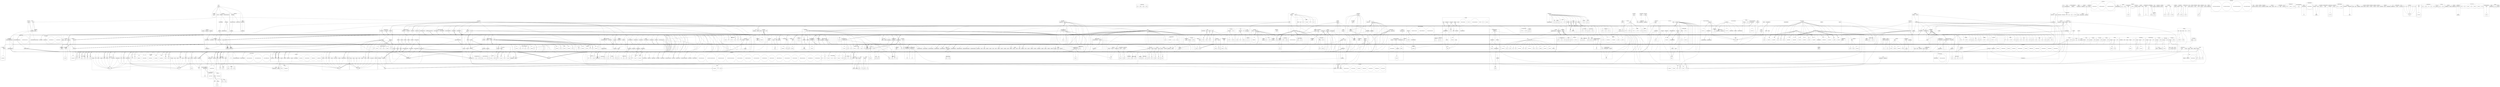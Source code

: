 digraph metrics {
subgraph cluster158591 {
label = "RunChecks"
m265379 [shape=box,label="render()"];
}
subgraph cluster145090 {
label = "$anon"
m245782 [shape=box,label="$()"];
}
subgraph cluster11169 {
label = "ResponseAsset"
v293397 [shape=circle,label="shares"];
v293396 [shape=circle,label="ticker"];
v293399 [shape=circle,label="dollars"];
v293398 [shape=circle,label="price"];
}
subgraph cluster170823 {
label = "SharesField"
v256454 [shape=circle,label="initText"];
m256456 [shape=box,label="produce()"];
}
subgraph cluster79030 {
label = "Security"
v60361 [shape=circle,label="spotValue"];
v60360 [shape=circle,label="$times"];
}
subgraph cluster169452 {
label = "TwitterFrontend"
v135438 [shape=circle,label="backend"];
v135450 [shape=circle,label="last_id "];
v135437 [shape=circle,label="app"];
m135455 [shape=box,label="run()"];
m135447 [shape=box,label="follow_user()"];
m135446 [shape=box,label="send_to_user()"];
}
subgraph cluster481 {
label = "ShortThrowableRenderer"
m292822 [shape=box,label="doRender()"];
}
subgraph cluster143631 {
label = "Direction"
v245164 [shape=circle,label="sign"];
v245165 [shape=circle,label="sign"];
v245163 [shape=circle,label="sign"];
}
subgraph cluster136896 {
label = "AutoTradeSubmit"
v169238 [shape=circle,label="code "];
v169236 [shape=circle,label="title "];
}
subgraph cluster169545 {
label = "LoginManager"
m145415 [shape=box,label="loginAsOpenID()"];
m145417 [shape=box,label="logout()"];
m145419 [shape=box,label="currentUser()"];
m145414 [shape=box,label="loggedIn_$qmark()"];
m145416 [shape=box,label="loginAsTwitter()"];
m145418 [shape=box,label="currentLogin()"];
}
subgraph cluster169709 {
label = "AggregateField"
m149563 [shape=box,label="apply()"];
}
subgraph cluster168426 {
label = "UserSchema"
v290871 [shape=circle,label="OldUser$module"];
v290847 [shape=circle,label="Portfolio$module"];
v290800 [shape=circle,label="Ownership$module"];
v290879 [shape=circle,label="League$module"];
v290837 [shape=circle,label="User$module"];
v290862 [shape=circle,label="NewUser$module"];
v290818 [shape=circle,label="PortfolioInvite$module"];
m39055 [shape=box,label="League()"];
m39043 [shape=box,label="User()"];
m39046 [shape=box,label="Portfolio()"];
}
subgraph cluster170962 {
label = "OutgoingOffers"
m264358 [shape=box,label="render()"];
m264357 [shape=box,label="registerWith()"];
}
subgraph cluster167377 {
label = "Dollars"
v39406 [shape=circle,label="dollars "];
m39413 [shape=box,label="$tilde$div$tilde()"];
m39420 [shape=box,label="double()"];
m39419 [shape=box,label="no$()"];
m39414 [shape=box,label="$div$minus$div()"];
m39409 [shape=box,label="$plus()"];
m39415 [shape=box,label="$div()"];
m39411 [shape=box,label="$times()"];
m39417 [shape=box,label="$()"];
m39412 [shape=box,label="unary_$minus()"];
m39418 [shape=box,label="$short()"];
m39410 [shape=box,label="$minus()"];
m39416 [shape=box,label="compare()"];
}
subgraph cluster95798 {
label = "User"
v59550 [shape=circle,label="username "];
v59552 [shape=circle,label="lastPortfolio "];
v59548 [shape=circle,label="id "];
}
subgraph cluster170796 {
label = "DollarsField"
m168308 [shape=box,label="apply()"];
}
subgraph cluster167342 {
label = "Refresh"
m93741 [shape=box,label="readResolve()"];
}
subgraph cluster123832 {
label = "Form"
v157011 [shape=circle,label="field "];
m157014 [shape=box,label="reset()"];
m157013 [shape=box,label="process()"];
}
subgraph cluster166125 {
label = "FieldErrorRender"
v159807 [shape=circle,label="error"];
v288110 [shape=circle,label="super$main"];
v159808 [shape=circle,label="errorText"];
m159809 [shape=box,label="main()"];
}
subgraph cluster104486 {
label = "ResponseOption"
}
subgraph cluster278 {
label = "Email_bg"
m14928 [shape=box,label="send_email()"];
m14927 [shape=box,label="getCurrentTime()"];
m14926 [shape=box,label="main()"];
}
subgraph cluster169516 {
label = "insertTestData"
m142568 [shape=box,label="apply()"];
}
subgraph cluster10784 {
label = "GetPortfolio"
m292998 [shape=box,label="doPost()"];
}
subgraph cluster168125 {
label = "StockSchema"
v290745 [shape=circle,label="GroupedStockAsset$module"];
v290728 [shape=circle,label="StockPurchase$module"];
v290701 [shape=circle,label="StockAsset$module"];
}
subgraph cluster96440 {
label = "Ownership"
v59466 [shape=circle,label="user "];
v59468 [shape=circle,label="portfolio "];
v59464 [shape=circle,label="id "];
}
subgraph cluster117443 {
label = "$anon"
m147233 [shape=box,label="messageHandler()"];
}
subgraph cluster165259 {
label = "MyPage"
m267886 [shape=box,label="render()"];
}
subgraph cluster167449 {
label = "Price"
v62912 [shape=circle,label="price "];
m62921 [shape=box,label="double()"];
m62915 [shape=box,label="$plus()"];
m62918 [shape=box,label="$times()"];
m62919 [shape=box,label="compare()"];
m62917 [shape=box,label="$times()"];
m62920 [shape=box,label="$()"];
m62916 [shape=box,label="$minus()"];
}
subgraph cluster143290 {
label = "Recipient"
}
subgraph cluster168689 {
label = "CachedStockDatabase"
v108672 [shape=circle,label="timeout"];
v108671 [shape=circle,label="database"];
m108678 [shape=box,label="getCachedQuote()"];
m108677 [shape=box,label="hasQuote()"];
m108676 [shape=box,label="getQuotes()"];
m108679 [shape=box,label="updateQuotes()"];
m108680 [shape=box,label="isExpired()"];
}
subgraph cluster99874 {
label = "DerivativeBuyerSetAside"
v59271 [shape=circle,label="seller "];
v59269 [shape=circle,label="buyer "];
v59277 [shape=circle,label="remaining "];
v59275 [shape=circle,label="price "];
v59273 [shape=circle,label="derivative "];
v59267 [shape=circle,label="id "];
}
subgraph cluster111527 {
label = "TransactionResponse"
v125408 [shape=circle,label="shares "];
v125404 [shape=circle,label="ticker "];
v125406 [shape=circle,label="dollars "];
}
subgraph cluster145653 {
label = "$anon"
}
subgraph cluster168634 {
label = "BatchingStockDatabase"
v116807 [shape=circle,label="previousId "];
v290985 [shape=circle,label="LazyQuote$module"];
v116799 [shape=circle,label="database "];
m116810 [shape=box,label="fetchPendingStock()"];
m116808 [shape=box,label="getQuote()"];
m116809 [shape=box,label="getQuotes()"];
m116812 [shape=box,label="LazyQuote()"];
}
subgraph cluster11142 {
label = "Response"
v293392 [shape=circle,label="cash"];
v293393 [shape=circle,label="assets"];
}
subgraph cluster169543 {
label = "_currentLogin"
}
subgraph cluster114374 {
label = "TextTrader"
v129195 [shape=circle,label="frontend"];
v129194 [shape=circle,label="backend"];
m129197 [shape=box,label="run()"];
}
subgraph cluster130862 {
label = "AggregateRender"
v149557 [shape=circle,label="renderer"];
m149558 [shape=box,label="main()"];
}
subgraph cluster166133 {
label = "FormOuter"
v288111 [shape=circle,label="super$render"];
m157021 [shape=box,label="render()"];
}
subgraph cluster143501 {
label = "SpecificUser"
v245099 [shape=circle,label="portfolio "];
}
subgraph cluster68852 {
label = "FormattedDerivative"
v63073 [shape=circle,label="deriv "];
m63075 [shape=box,label="toHumanString()"];
}
subgraph cluster125274 {
label = "$anon"
}
subgraph cluster162726 {
label = "NoOrder"
}
subgraph cluster107073 {
label = "StockDatabase"
v108668 [shape=circle,label="getQuotes"];
}
subgraph cluster109795 {
label = "Buy"
v124982 [shape=circle,label="asset "];
}
subgraph cluster146801 {
label = "$anon"
m246943 [shape=box,label="main()"];
}
subgraph cluster170367 {
label = "ClearDatabase"
m169661 [shape=box,label="render()"];
}
subgraph cluster10679 {
label = "BuyServlet"
m292993 [shape=box,label="doPost()"];
}
subgraph cluster166775 {
label = "UserWithComments"
m59569 [shape=box,label="userPostComment()"];
m59570 [shape=box,label="postComment()"];
}
subgraph cluster74506 {
label = "AutoTrade"
v59204 [shape=circle,label="owner "];
v59208 [shape=circle,label="code "];
v59206 [shape=circle,label="title "];
v59202 [shape=circle,label="id "];
}
subgraph cluster169879 {
label = "StringField"
m157987 [shape=box,label="apply()"];
}
subgraph cluster169736 {
label = "CaseField"
v152334 [shape=circle,label="renderer "];
v152340 [shape=circle,label="selected "];
v152332 [shape=circle,label="cases"];
m152336 [shape=box,label="produce()"];
m152337 [shape=box,label="reset()"];
}
subgraph cluster82363 {
label = "Link"
v45417 [shape=circle,label="target "];
v45413 [shape=circle,label="id "];
m45418 [shape=box,label="extract()"];
m45421 [shape=box,label="$tilde$tilde()"];
m45420 [shape=box,label="$tilde$tilde()"];
}
subgraph cluster169914 {
label = "ConstField"
v158049 [shape=circle,label="result"];
m158052 [shape=box,label="reset()"];
m158051 [shape=box,label="produce()"];
}
subgraph cluster160088 {
label = "HaveCommand"
v265478 [shape=circle,label="response "];
v265476 [shape=circle,label="command "];
}
subgraph cluster168908 {
label = "YahooCSVStockDatabase"
v108756 [shape=circle,label="queryService"];
m108760 [shape=box,label="getQuotes()"];
m108762 [shape=box,label="tryParsePercent()"];
m108761 [shape=box,label="parseQuotedString()"];
m108763 [shape=box,label="tryParseNumber()"];
}
subgraph cluster170768 {
label = "dividendChart"
m231750 [shape=box,label="apply()"];
}
subgraph cluster169459 {
label = "DBSetup"
m142561 [shape=box,label="apply()"];
}
subgraph cluster169906 {
label = "IntField"
v158026 [shape=circle,label="initText"];
m158028 [shape=box,label="produce()"];
}
subgraph cluster75677 {
label = "NewsEventWithComments"
m59313 [shape=box,label="comments()"];
m59315 [shape=box,label="userPostAnonymously()"];
m59314 [shape=box,label="numComments()"];
}
subgraph cluster110209 {
label = "StockAsset"
}
subgraph cluster66454 {
label = "BigDecimalFormatted"
v62044 [shape=circle,label="b "];
m62047 [shape=box,label="$percent()"];
m62048 [shape=box,label="$hash$hash$hash()"];
m62046 [shape=box,label="$()"];
}
subgraph cluster125543 {
label = "BadInput"
v157141 [shape=circle,label="msg "];
}
subgraph cluster87623 {
label = "Declined"
v83817 [shape=circle,label="price "];
v83815 [shape=circle,label="derivative "];
v83813 [shape=circle,label="to "];
v83811 [shape=circle,label="from "];
}
subgraph cluster11031 {
label = "StockUpdates"
}
subgraph cluster88059 {
label = "Bid"
v79651 [shape=circle,label="on "];
v79649 [shape=circle,label="from "];
v79653 [shape=circle,label="price "];
}
subgraph cluster80157 {
label = "ComparableSecurity"
v60369 [shape=circle,label="toPrice"];
}
subgraph cluster170244 {
label = "AuctionPage"
v291914 [shape=circle,label="Bid$module"];
m167816 [shape=box,label="error()"];
m167807 [shape=box,label="render()"];
m167812 [shape=box,label="normal()"];
}
subgraph cluster110494 {
label = "StockDollars"
v125147 [shape=circle,label="ticker "];
v125149 [shape=circle,label="dollars "];
}
subgraph cluster82155 {
label = "Table"
m42038 [shape=box,label="update()"];
m42036 [shape=box,label="lookup()"];
m42037 [shape=box,label="insert()"];
m42039 [shape=box,label="delete()"];
}
subgraph cluster169759 {
label = "Form"
m157035 [shape=box,label="apply()"];
}
subgraph cluster87836 {
label = "Auctioned"
v83094 [shape=circle,label="price "];
v83092 [shape=circle,label="derivative "];
v83090 [shape=circle,label="from "];
}
subgraph cluster169691 {
label = "accessToken"
}
subgraph cluster98763 {
label = "OldUser"
v111363 [shape=circle,label="user "];
}
subgraph cluster130679 {
label = "SubmitRender"
v157261 [shape=circle,label="submitAjax"];
v157260 [shape=circle,label="value"];
m157262 [shape=box,label="main()"];
}
subgraph cluster170007 {
label = "Refreshable"
m157402 [shape=box,label="apply()"];
}
subgraph cluster167391 {
label = "Dollars"
m69334 [shape=box,label="apply()"];
m93944 [shape=box,label="readResolve()"];
}
subgraph cluster169829 {
label = "FormSubmit"
m157387 [shape=box,label="apply()"];
m157386 [shape=box,label="apply()"];
m157388 [shape=box,label="rendered()"];
}
subgraph cluster170408 {
label = "commentPage"
m169787 [shape=box,label="apply()"];
}
subgraph cluster70547 {
label = "AuctionBid"
v59332 [shape=circle,label="id "];
v59334 [shape=circle,label="offer "];
v59336 [shape=circle,label="by "];
v59338 [shape=circle,label="price "];
}
subgraph cluster169878 {
label = "StringField"
v157975 [shape=circle,label="initText"];
m157977 [shape=box,label="produce()"];
}
subgraph cluster170903 {
label = "News"
m251594 [shape=box,label="eventDescription()"];
m251595 [shape=box,label="link()"];
m251596 [shape=box,label="eventBriefTally()"];
}
subgraph cluster82243 {
label = "KL"
v44604 [shape=circle,label="id"];
m44605 [shape=box,label="$tilde$tilde()"];
m44606 [shape=box,label="$tilde$tilde()"];
}
subgraph cluster97076 {
label = "League"
v59444 [shape=circle,label="name "];
v59442 [shape=circle,label="id "];
v59446 [shape=circle,label="startingCash "];
}
subgraph cluster10878 {
label = "SellServlet"
}
subgraph cluster168590 {
label = "NewsEventWithVotes"
m59318 [shape=box,label="isVotable()"];
m59320 [shape=box,label="buyerVotes()"];
m59319 [shape=box,label="asVotable()"];
m59321 [shape=box,label="sellerVotes()"];
m59323 [shape=box,label="sellerTally()"];
m59322 [shape=box,label="buyerTally()"];
}
subgraph cluster88392 {
label = "Won"
v78836 [shape=circle,label="buyer "];
v78844 [shape=circle,label="sellerAside "];
v78838 [shape=circle,label="seller "];
v78842 [shape=circle,label="buyerAside "];
v78840 [shape=circle,label="derivative "];
}
subgraph cluster66783 {
label = "BigDecimalOptionFormatted"
v62202 [shape=circle,label="b "];
m62205 [shape=box,label="$percent()"];
m62204 [shape=box,label="$()"];
}
subgraph cluster130356 {
label = "NeedRenderable"
v157408 [shape=circle,label="r"];
m157410 [shape=box,label="render()"];
}
subgraph cluster167053 {
label = "SecDerivative"
v62619 [shape=circle,label="name "];
v62621 [shape=circle,label="scale "];
m62625 [shape=box,label="spotValue()"];
m62624 [shape=box,label="$times()"];
}
subgraph cluster171630 {
label = "UserPage"
m267719 [shape=box,label="render()"];
}
subgraph cluster10684 {
label = "BuyServlet"
}
subgraph cluster103669 {
label = "DividendDatabase"
v108877 [shape=circle,label="recentDividends"];
}
subgraph cluster169626 {
label = "savedPortfolio"
}
subgraph cluster130630 {
label = "InnerFieldRender"
v157018 [shape=circle,label="field"];
m157019 [shape=box,label="render()"];
}
subgraph cluster82945 {
label = "$anon"
m93026 [shape=box,label="pure()"];
}
subgraph cluster169997 {
label = "package"
m11083 [shape=box,label="hlistify4()"];
m11139 [shape=box,label="hlistify8()"];
m11062 [shape=box,label="hlistify1()"];
m11170 [shape=box,label="tuplist5()"];
m11271 [shape=box,label="nodePlus()"];
m11074 [shape=box,label="hlistify3()"];
m11178 [shape=box,label="klist2()"];
m11167 [shape=box,label="tuplist4()"];
m11233 [shape=box,label="klist7()"];
m11158 [shape=box,label="tuplist1()"];
m11270 [shape=box,label="nodeSeqPlus()"];
m11250 [shape=box,label="klist8()"];
m11161 [shape=box,label="tuplist2()"];
m11173 [shape=box,label="klist1()"];
m11218 [shape=box,label="klist6()"];
m11094 [shape=box,label="hlistify5()"];
m11122 [shape=box,label="hlistify7()"];
m11279 [shape=box,label="mergeAttr()"];
m11205 [shape=box,label="klist5()"];
m11194 [shape=box,label="klist4()"];
m11164 [shape=box,label="tuplist3()"];
m11107 [shape=box,label="hlistify6()"];
m11269 [shape=box,label="nodeSeqPlus()"];
m11185 [shape=box,label="klist3()"];
m11067 [shape=box,label="hlistify2()"];
}
subgraph cluster170452 {
label = "OpenAuction"
m245161 [shape=box,label="readResolve()"];
}
subgraph cluster167166 {
label = "Links"
v290169 [shape=circle,label="NotFound$module"];
m38938 [shape=box,label="NotFound()"];
m38940 [shape=box,label="idToLink()"];
}
subgraph cluster90685 {
label = "RankingSchema"
m39197 [shape=box,label="systemRecalculateRankings()"];
m39198 [shape=box,label="recalculateRankings()"];
}
subgraph cluster170988 {
label = "PortfolioInvites"
m264713 [shape=box,label="render()"];
m264717 [shape=box,label="formatInvites()"];
m264716 [shape=box,label="doRender()"];
}
subgraph cluster169737 {
label = "CaseField"
m152508 [shape=box,label="apply()"];
}
subgraph cluster171594 {
label = "tChart"
m170192 [shape=box,label="apply()"];
}
subgraph cluster171211 {
label = "SearchPipeline"
v266100 [shape=circle,label="$md"];
m266080 [shape=box,label="render()"];
}
subgraph cluster171044 {
label = "Idle"
}
subgraph cluster96768 {
label = "PortfolioInvite"
v59457 [shape=circle,label="to "];
v59453 [shape=circle,label="id "];
v59455 [shape=circle,label="from "];
}
subgraph cluster171420 {
label = "SwitchPortfolio"
m267584 [shape=box,label="render()"];
}
subgraph cluster171221 {
label = "SelectField"
m251087 [shape=box,label="apply()"];
}
subgraph cluster171231 {
label = "SelectRender"
v249016 [shape=circle,label="names"];
v249017 [shape=circle,label="chosen"];
v249018 [shape=circle,label="chosen_$eq"];
m249019 [shape=box,label="main()"];
}
subgraph cluster105594 {
label = "QueryService"
v108765 [shape=circle,label="query"];
}
subgraph cluster169241 {
label = "package"
}
subgraph cluster114269 {
label = "Backend"
v125698 [shape=circle,label="perform"];
}
subgraph cluster111112 {
label = "Response"
v125308 [shape=circle,label="extraMsgs "];
v125306 [shape=circle,label="status "];
}
subgraph cluster171220 {
label = "SelectField"
v246486 [shape=circle,label="chosen "];
v246480 [shape=circle,label="initState"];
v246479 [shape=circle,label="choices "];
m246487 [shape=box,label="reset()"];
m246488 [shape=box,label="produce()"];
}
subgraph cluster77080 {
label = "DerivativeAssetOps"
m59432 [shape=box,label="spotValue()"];
m59430 [shape=box,label="derivative()"];
m59431 [shape=box,label="userExecuteManually()"];
}
subgraph cluster130431 {
label = "FieldRender"
v149555 [shape=circle,label="main"];
m149554 [shape=box,label="render()"];
}
subgraph cluster76067 {
label = "DerivativeAsset"
v59420 [shape=circle,label="peer "];
v59424 [shape=circle,label="owner "];
v59426 [shape=circle,label="hidden "];
v59418 [shape=circle,label="id "];
v59422 [shape=circle,label="scale "];
}
subgraph cluster169938 {
label = "DateField"
m158120 [shape=box,label="apply()"];
}
subgraph cluster168568 {
label = "PortfolioWithVotes"
m59535 [shape=box,label="voteUp()"];
m59534 [shape=box,label="userVoteDown()"];
m59537 [shape=box,label="setupSetAside()"];
m59533 [shape=box,label="userVoteUp()"];
m59536 [shape=box,label="voteDown()"];
}
subgraph cluster167742 {
label = "NewsEvent"
m76061 [shape=box,label="byID()"];
}
subgraph cluster169959 {
label = "TextAreaField"
v158337 [shape=circle,label="text "];
v158333 [shape=circle,label="initText "];
m158339 [shape=box,label="reset()"];
m158338 [shape=box,label="produce()"];
}
subgraph cluster105341 {
label = "HttpQueryService"
v108767 [shape=circle,label="method"];
m108769 [shape=box,label="query()"];
}
subgraph cluster113348 {
label = "$anon"
m127506 [shape=box,label="reply()"];
}
subgraph cluster169776 {
label = "Field"
v149536 [shape=circle,label="reset"];
v149534 [shape=circle,label="produce"];
m149535 [shape=box,label="process()"];
}
subgraph cluster169697 {
label = "package"
m11058 [shape=box,label="toColon()"];
}
subgraph cluster168127 {
label = "DividendSource"
}
subgraph cluster106780 {
label = "QuoteInfo"
v122177 [shape=circle,label="openPrice "];
v122181 [shape=circle,label="highPrice "];
v122183 [shape=circle,label="dividendShare "];
v122175 [shape=circle,label="percentChange "];
v122179 [shape=circle,label="lowPrice "];
}
subgraph cluster171613 {
label = "UserField"
m267658 [shape=box,label="apply()"];
}
subgraph cluster170982 {
label = "PortfolioField"
m264701 [shape=box,label="apply()"];
}
subgraph cluster82224 {
label = "DBMagic"
v38991 [shape=circle,label="tables "];
m38992 [shape=box,label="table()"];
}
subgraph cluster326 {
label = "email"
m292815 [shape=box,label="main()"];
}
subgraph cluster170991 {
label = "PortfolioLink"
m168017 [shape=box,label="apply()"];
}
subgraph cluster169870 {
label = "ChildError"
m157928 [shape=box,label="readResolve()"];
}
subgraph cluster167909 {
label = "NoSuchEvent"
}
subgraph cluster168800 {
label = "FailoverStockDatabase"
v291051 [shape=circle,label="ResponseOption$module"];
v291057 [shape=circle,label="ResponseValid$module"];
v291066 [shape=circle,label="ResponseError$module"];
v108735 [shape=circle,label="databases"];
m108747 [shape=box,label="tryQueryDatabase()"];
m108746 [shape=box,label="getQuotes()"];
}
subgraph cluster110785 {
label = "StockShares"
v125225 [shape=circle,label="shares "];
v125223 [shape=circle,label="ticker "];
}
subgraph cluster168592 {
label = "VotingSchema"
v290959 [shape=circle,label="DerivativeSellerVote$module"];
v290921 [shape=circle,label="DerivativeSellerSetAside$module"];
v290941 [shape=circle,label="DerivativeBuyerVote$module"];
v290894 [shape=circle,label="DerivativeBuyerSetAside$module"];
}
subgraph cluster167326 {
label = "$anon"
m59902 [shape=box,label="orCreate()"];
}
subgraph cluster167026 {
label = "SecStock"
v62551 [shape=circle,label="shares "];
v62549 [shape=circle,label="ticker "];
m62553 [shape=box,label="$times()"];
m62554 [shape=box,label="spotValue()"];
}
subgraph cluster166455 {
label = "package"
m11003 [shape=box,label="boxOps()"];
}
subgraph cluster166740 {
label = "PortfolioWithAutoTrades"
m59542 [shape=box,label="makeNewAutoTrade()"];
m59541 [shape=box,label="myAutoTrades()"];
m59540 [shape=box,label="userMakeNewAutoTrade()"];
}
subgraph cluster130829 {
label = "TextRender"
v157967 [shape=circle,label="text"];
v157968 [shape=circle,label="text_$eq"];
m157969 [shape=box,label="main()"];
}
subgraph cluster125163 {
label = "FormSubmit"
v157370 [shape=circle,label="refresher"];
v157373 [shape=circle,label="callback"];
v157372 [shape=circle,label="value "];
m157375 [shape=box,label="submitAjax()"];
}
subgraph cluster168387 {
label = "PortfolioOps"
m59492 [shape=box,label="spotValue()"];
m59495 [shape=box,label="isOwnedBy()"];
m59494 [shape=box,label="owners()"];
m59493 [shape=box,label="userInviteUser()"];
m59496 [shape=box,label="inviteUser()"];
}
subgraph cluster170900 {
label = "NewPortfolio"
v292300 [shape=circle,label="Stuff$module"];
m256488 [shape=box,label="render()"];
m256491 [shape=box,label="doRender()"];
}
subgraph cluster321 {
label = "email"
}
subgraph cluster167927 {
label = "NameInUse"
}
subgraph cluster168669 {
label = "CacheMap"
v108973 [shape=circle,label="timeout"];
v290996 [shape=circle,label="Entry$module"];
m108975 [shape=box,label="put()"];
m108976 [shape=box,label="get()"];
m108981 [shape=box,label="expired()"];
}
subgraph cluster130748 {
label = "ErrorRender"
v152353 [shape=circle,label="errorText"];
m152354 [shape=box,label="errors()"];
}
subgraph cluster80145 {
label = "CondGreater"
v62769 [shape=circle,label="b "];
v62767 [shape=circle,label="a "];
m62771 [shape=box,label="isTrue()"];
}
subgraph cluster166707 {
label = "AuctionSchema"
v288381 [shape=circle,label="AuctionBid$module"];
v288412 [shape=circle,label="AuctionOffer$module"];
m39113 [shape=box,label="systemCheckForAuctionClosings()"];
m39108 [shape=box,label="AuctionOffer()"];
m39116 [shape=box,label="recentAuctions()"];
}
subgraph cluster171010 {
label = "PrintSchema"
m265064 [shape=box,label="render()"];
}
subgraph cluster169915 {
label = "ConstField"
m158063 [shape=box,label="apply()"];
}
subgraph cluster166764 {
label = "EventComment"
m80713 [shape=box,label="byID()"];
}
subgraph cluster169526 {
label = "NotLoggedIn"
m145708 [shape=box,label="readResolve()"];
}
subgraph cluster11225 {
label = "TestServlet"
v293402 [shape=circle,label="i"];
m293404 [shape=box,label="init()"];
m293405 [shape=box,label="destroy()"];
m293406 [shape=box,label="doGet()"];
m293403 [shape=box,label="doPost()"];
}
subgraph cluster169952 {
label = "DateTimeField"
m158325 [shape=box,label="apply()"];
}
subgraph cluster145048 {
label = "$anon"
m245768 [shape=box,label="toDate()"];
}
subgraph cluster167900 {
label = "NoSuchDerivativeLiability"
}
subgraph cluster167891 {
label = "NoSuchDerivativeAsset"
}
subgraph cluster171616 {
label = "UserLink"
m169923 [shape=box,label="apply()"];
}
subgraph cluster167316 {
label = "$anon"
m59953 [shape=box,label="update()"];
m59954 [shape=box,label="delete()"];
m59955 [shape=box,label="refetch()"];
m59952 [shape=box,label="insert()"];
}
subgraph cluster129883 {
label = "NodeSeqPlus"
v152703 [shape=circle,label="n "];
m152705 [shape=box,label="leafMap()"];
}
subgraph cluster167156 {
label = "NotFound"
}
subgraph cluster169951 {
label = "DateTimeField"
v158288 [shape=circle,label="initial"];
v158289 [shape=circle,label="formatter"];
m158291 [shape=box,label="produce()"];
}
subgraph cluster135288 {
label = "AuctionThumbnail"
m168799 [shape=box,label="registerWith()"];
m168800 [shape=box,label="render()"];
}
subgraph cluster83036 {
label = "$anon"
m93070 [shape=box,label="fmap()"];
}
subgraph cluster171633 {
label = "theirPortfolio"
m265053 [shape=box,label="apply()"];
}
subgraph cluster273 {
label = "Email_bg"
}
subgraph cluster169801 {
label = "BasicErrors"
v149529 [shape=circle,label="error "];
m149531 [shape=box,label="errorText()"];
m149532 [shape=box,label="runWithErrors()"];
m149530 [shape=box,label="isError()"];
}
subgraph cluster76495 {
label = "DerivativeLiability"
v59409 [shape=circle,label="hidden "];
v59399 [shape=circle,label="name "];
v59407 [shape=circle,label="owner "];
v59405 [shape=circle,label="exec "];
v59401 [shape=circle,label="derivative "];
v59403 [shape=circle,label="remaining "];
v59397 [shape=circle,label="id "];
}
subgraph cluster145630 {
label = "$anon"
}
subgraph cluster169810 {
label = "Submit"
m157309 [shape=box,label="apply()"];
m157312 [shape=box,label="cancel()"];
}
subgraph cluster159895 {
label = "HaveQuote"
v265447 [shape=circle,label="quote "];
}
subgraph cluster166705 {
label = "PortfolioWithAuctions"
m59529 [shape=box,label="auctionOffers()"];
m59530 [shape=box,label="userCastBid()"];
}
subgraph cluster168126 {
label = "StockPriceSource"
}
subgraph cluster153980 {
label = "News"
m256872 [shape=box,label="render()"];
m256873 [shape=box,label="newsContents()"];
m256871 [shape=box,label="registerWith()"];
}
subgraph cluster108995 {
label = "Message"
v124747 [shape=circle,label="reply "];
v124745 [shape=circle,label="command "];
v124743 [shape=circle,label="username "];
}
subgraph cluster166969 {
label = "DerivativeSchema"
v288504 [shape=circle,label="DerivativeOffer$module"];
v288528 [shape=circle,label="DerivativeLiability$module"];
v288476 [shape=circle,label="DerivativeAsset$module"];
m39093 [shape=box,label="DerivativeLiability()"];
m39098 [shape=box,label="systemCheckForExercise()"];
}
subgraph cluster171005 {
label = "PortfolioPage"
m264966 [shape=box,label="render()"];
}
subgraph cluster167838 {
label = "NotExecutable"
}
subgraph cluster167757 {
label = "operations"
m95584 [shape=box,label="getUserPortfolio()"];
m95582 [shape=box,label="userBuyStock()"];
m95583 [shape=box,label="userSellStock()"];
}
subgraph cluster169694 {
label = "TwitterLogin"
m142541 [shape=box,label="authenticated_$qmark()"];
m142548 [shape=box,label="doVerifier()"];
m142546 [shape=box,label="twitterLogin()"];
m142540 [shape=box,label="dispatchPF()"];
m142557 [shape=box,label="makeOauthService()"];
m142547 [shape=box,label="twitterCallback()"];
m142542 [shape=box,label="asAuth()"];
}
subgraph cluster168326 {
label = "Portfolio"
m75988 [shape=box,label="byID()"];
m75990 [shape=box,label="byLeague()"];
m75989 [shape=box,label="byName()"];
}
subgraph cluster144134 {
label = "StockInDerivative"
v245370 [shape=circle,label="quote "];
v245374 [shape=circle,label="direction "];
v245372 [shape=circle,label="shares "];
}
subgraph cluster91053 {
label = "DontOwnStock"
v60401 [shape=circle,label="ticker "];
}
subgraph cluster107258 {
label = "NoSuchStockException"
v85204 [shape=circle,label="stock "];
}
subgraph cluster169440 {
label = "twit"
m135433 [shape=box,label="run()"];
}
subgraph cluster167760 {
label = "schema"
}
subgraph cluster111122 {
label = "Status"
}
subgraph cluster92510 {
label = "StockAsset"
v76549 [shape=circle,label="totalDividends "];
v76533 [shape=circle,label="id "];
v76547 [shape=circle,label="lastDividendDate "];
v76545 [shape=circle,label="purchaseDate "];
v76539 [shape=circle,label="owner "];
v76535 [shape=circle,label="ticker "];
v76541 [shape=circle,label="purchasePrice "];
v76537 [shape=circle,label="shares "];
v76543 [shape=circle,label="notifiedPrice "];
}
subgraph cluster170981 {
label = "PortfolioField"
v245752 [shape=circle,label="initText"];
m245754 [shape=box,label="produce()"];
}
subgraph cluster171282 {
label = "stockChart"
m231745 [shape=box,label="apply()"];
}
subgraph cluster105744 {
label = "Stock"
v108909 [shape=circle,label="symbol "];
}
subgraph cluster169960 {
label = "TextAreaField"
m158357 [shape=box,label="apply()"];
}
subgraph cluster109312 {
label = "Request"
v124845 [shape=circle,label="action "];
v124843 [shape=circle,label="username "];
}
subgraph cluster170035 {
label = "ListRender"
v152559 [shape=circle,label="renderer"];
v152560 [shape=circle,label="items"];
v152562 [shape=circle,label="deleteOne"];
v152561 [shape=circle,label="addOne"];
m152566 [shape=box,label="add()"];
m152563 [shape=box,label="main()"];
m152567 [shape=box,label="del()"];
}
subgraph cluster167829 {
label = "NoSuchOffer"
}
subgraph cluster167413 {
label = "Shares"
v60476 [shape=circle,label="shares "];
m60484 [shape=box,label="compare()"];
m60483 [shape=box,label="unary_$minus()"];
m60481 [shape=box,label="$times()"];
m60482 [shape=box,label="$times()"];
m60485 [shape=box,label="$hash$hash$hash()"];
m60487 [shape=box,label="double()"];
m60479 [shape=box,label="$plus()"];
m60480 [shape=box,label="$minus()"];
}
subgraph cluster124503 {
label = "Processable"
v157008 [shape=circle,label="process"];
}
subgraph cluster166998 {
label = "SecDollar"
v62518 [shape=circle,label="amount "];
m62520 [shape=box,label="$times()"];
m62521 [shape=box,label="spotValue()"];
}
subgraph cluster168968 {
label = "YahooStockDatabase"
v108772 [shape=circle,label="queryService"];
m108781 [shape=box,label="makeUpQuote()"];
m108783 [shape=box,label="buildYQL()"];
m108780 [shape=box,label="getQuotes()"];
m108782 [shape=box,label="tryExtractNumber()"];
}
subgraph cluster170965 {
label = "portfolio"
m170184 [shape=box,label="apply()"];
}
subgraph cluster171631 {
label = "myPage"
m265000 [shape=box,label="apply()"];
}
subgraph cluster60562 {
label = "BoxOps"
v15251 [shape=circle,label="b"];
m15253 [shape=box,label="withMessage()"];
}
subgraph cluster125722 {
label = "SubmitResult"
}
subgraph cluster167463 {
label = "Price"
m85160 [shape=box,label="apply()"];
m94208 [shape=box,label="readResolve()"];
}
subgraph cluster168227 {
label = "UserOps"
m59565 [shape=box,label="acceptInvite()"];
m59558 [shape=box,label="portfolioByName()"];
m59566 [shape=box,label="declineInvite()"];
m59563 [shape=box,label="createPortfolio()"];
m59562 [shape=box,label="userDeclineInvite()"];
m59556 [shape=box,label="myPortfolios()"];
m59559 [shape=box,label="userSwitchPortfolio()"];
m59560 [shape=box,label="myPortfolioInvites()"];
m59561 [shape=box,label="userAcceptInvite()"];
m59557 [shape=box,label="userCreatePortfolio()"];
m59564 [shape=box,label="switchPortfolio()"];
}
subgraph cluster104255 {
label = "CachedDividendDatabase"
v108879 [shape=circle,label="db"];
m108884 [shape=box,label="recentDividends()"];
}
subgraph cluster170809 {
label = "PriceField"
v256423 [shape=circle,label="initText"];
m256425 [shape=box,label="produce()"];
}
subgraph cluster11147 {
label = "Response"
}
subgraph cluster126022 {
label = "Error"
v152467 [shape=circle,label="msg "];
}
subgraph cluster171632 {
label = "theirPage"
m267798 [shape=box,label="apply()"];
}
subgraph cluster130418 {
label = "Page"
m159793 [shape=box,label="dispatch()"];
}
subgraph cluster166656 {
label = "AuctionOfferOps"
m59363 [shape=box,label="goingPrice()"];
m59365 [shape=box,label="userClose()"];
m59362 [shape=box,label="bids()"];
m59364 [shape=box,label="highBid()"];
}
subgraph cluster91486 {
label = "BidTooSmall"
v79188 [shape=circle,label="going "];
}
subgraph cluster167344 {
label = "package"
m11051 [shape=box,label="bigDecimalOps()"];
m11050 [shape=box,label="nextID()"];
}
subgraph cluster166742 {
label = "AutoTradeSchema"
v288433 [shape=circle,label="AutoTrade$module"];
}
subgraph cluster168731 {
label = "YahooDividendDatabase"
v108889 [shape=circle,label="queryService"];
m108891 [shape=box,label="recentDividends()"];
}
subgraph cluster69287 {
label = "DummySchema"
m16468 [shape=box,label="init()"];
m16470 [shape=box,label="schemaDDL()"];
m16469 [shape=box,label="clearDatabase()"];
}
subgraph cluster62955 {
label = "$anon"
m52250 [shape=box,label="floor()"];
m52249 [shape=box,label="round()"];
m52251 [shape=box,label="evenCents()"];
}
subgraph cluster167427 {
label = "Shares"
m94078 [shape=box,label="readResolve()"];
m84178 [shape=box,label="apply()"];
}
subgraph cluster169923 {
label = "BooleanField"
m158098 [shape=box,label="apply()"];
}
subgraph cluster169690 {
label = "requestToken"
}
subgraph cluster171253 {
label = "SellThisStock"
v173650 [shape=circle,label="ticker"];
m173652 [shape=box,label="render()"];
m173653 [shape=box,label="userSellStock()"];
}
subgraph cluster125889 {
label = "OK"
v151968 [shape=circle,label="res "];
}
subgraph cluster83429 {
label = "Insert"
v59983 [shape=circle,label="table "];
v59981 [shape=circle,label="rec "];
m59985 [shape=box,label="perform()"];
}
subgraph cluster169757 {
label = "DependentListField"
m156991 [shape=box,label="apply()"];
}
subgraph cluster109988 {
label = "Sell"
v125035 [shape=circle,label="asset "];
}
subgraph cluster170006 {
label = "Refreshable"
v288109 [shape=circle,label="super$render"];
m157025 [shape=box,label="render()"];
m157026 [shape=box,label="refresh()"];
}
subgraph cluster77016 {
label = "DerivativeOffer"
v59378 [shape=circle,label="derivative "];
v59376 [shape=circle,label="id "];
v59384 [shape=circle,label="price "];
v59382 [shape=circle,label="to "];
v59380 [shape=circle,label="from "];
v59386 [shape=circle,label="expires "];
}
subgraph cluster130069 {
label = "NodePlus"
v159265 [shape=circle,label="n "];
m159267 [shape=box,label="leafMap()"];
}
subgraph cluster131618 {
label = "CheckBoxRender"
v158086 [shape=circle,label="state_$eq"];
v158085 [shape=circle,label="state"];
m158087 [shape=box,label="main()"];
}
subgraph cluster83146 {
label = "EditOp"
v59629 [shape=circle,label="affectedTables"];
v59628 [shape=circle,label="perform"];
}
subgraph cluster11230 {
label = "TestServlet"
}
subgraph cluster102717 {
label = "LazyQuote"
v116839 [shape=circle,label="id "];
}
subgraph cluster114823 {
label = "$anon"
m136677 [shape=box,label="messageHandler()"];
}
subgraph cluster100982 {
label = "DerivativeSellerVote"
v59226 [shape=circle,label="event "];
v59222 [shape=circle,label="id "];
v59224 [shape=circle,label="caster "];
}
subgraph cluster104956 {
label = "ResponseError"
v120544 [shape=circle,label="error "];
}
subgraph cluster170775 {
label = "EventPage"
m251570 [shape=box,label="voteTally()"];
m251563 [shape=box,label="render()"];
m251569 [shape=box,label="eventPage()"];
m251568 [shape=box,label="doRender()"];
}
subgraph cluster168145 {
label = "Stocks"
v84210 [shape=circle,label="syntheticDividends "];
m84211 [shape=box,label="stockPrice()"];
m84212 [shape=box,label="recentDividends()"];
}
subgraph cluster169438 {
label = "TextTrader"
m129226 [shape=box,label="looksLikeCommand()"];
m129225 [shape=box,label="runCommand()"];
}
subgraph cluster171039 {
label = "RefreshHack"
m265334 [shape=box,label="render()"];
}
subgraph cluster170780 {
label = "LoginStatus"
m256373 [shape=box,label="ifLoggedIn()"];
m256374 [shape=box,label="ifLoggedOut()"];
m256375 [shape=box,label="username()"];
}
subgraph cluster170140 {
label = "package"
v11712 [shape=circle,label="jsFuncDefs "];
v11717 [shape=circle,label="setup "];
v11719 [shape=circle,label="otherLibs "];
v11714 [shape=circle,label="api "];
m11715 [shape=box,label="me()"];
m11720 [shape=box,label="func()"];
}
subgraph cluster131765 {
label = "TextAreaRender"
v158344 [shape=circle,label="text"];
v158343 [shape=circle,label="initText"];
v158345 [shape=circle,label="text_$eq"];
m158346 [shape=box,label="main()"];
}
subgraph cluster109033 {
label = "Reply"
v124755 [shape=circle,label="reply"];
m124756 [shape=box,label="apply()"];
}
subgraph cluster169556 {
label = "Logout"
m142176 [shape=box,label="userLogout()"];
m142175 [shape=box,label="dispatchPF()"];
}
subgraph cluster170628 {
label = "$anon"
m246523 [shape=box,label="produce()"];
}
subgraph cluster145676 {
label = "$anon"
}
subgraph cluster168632 {
label = "LazyQuote"
m116847 [shape=box,label="forceLazyQuote()"];
}
subgraph cluster89125 {
label = "NewsEvent"
v59307 [shape=circle,label="when "];
v59305 [shape=circle,label="id "];
v59309 [shape=circle,label="action "];
}
subgraph cluster169239 {
label = "ConsoleFrontend"
v127497 [shape=circle,label="username"];
m127499 [shape=box,label="messages()"];
}
subgraph cluster169601 {
label = "redirectBackTo"
}
subgraph cluster169893 {
label = "NumberField"
m158017 [shape=box,label="apply()"];
}
subgraph cluster145008 {
label = "$anon"
}
subgraph cluster163340 {
label = "$anon"
}
subgraph cluster104733 {
label = "ResponseValid"
v120492 [shape=circle,label="quotes "];
}
subgraph cluster168123 {
label = "PortfolioWithStocks"
m59501 [shape=box,label="getMyStockAssets()"];
m59503 [shape=box,label="howManyDollars()"];
m59502 [shape=box,label="howManyShares()"];
m59509 [shape=box,label="buyStock()"];
m59511 [shape=box,label="buyStock()"];
m59506 [shape=box,label="userSellStock()"];
m59514 [shape=box,label="sellStock()"];
m59507 [shape=box,label="userSellStock()"];
m59499 [shape=box,label="myStockAssets()"];
m59500 [shape=box,label="myStockAssetsGrouped()"];
m59513 [shape=box,label="sellStock()"];
m59510 [shape=box,label="buyStock()"];
m59505 [shape=box,label="userBuyStock()"];
m59512 [shape=box,label="sellStock()"];
m59504 [shape=box,label="userBuyStock()"];
m59515 [shape=box,label="sellAll()"];
m59508 [shape=box,label="userSellAll()"];
}
subgraph cluster107448 {
label = "DatabaseException"
v85189 [shape=circle,label="message "];
v85191 [shape=circle,label="source "];
}
subgraph cluster130220 {
label = "Renderable"
v149552 [shape=circle,label="render"];
}
subgraph cluster167218 {
label = "Transaction"
m59582 [shape=box,label="apply()"];
}
subgraph cluster130123 {
label = "MergeAttr"
v152065 [shape=circle,label="n1"];
m152067 [shape=box,label="$amp()"];
}
subgraph cluster169747 {
label = "ListField"
m155506 [shape=box,label="apply()"];
}
subgraph cluster11174 {
label = "ResponseAsset"
}
subgraph cluster166592 {
label = "H2Schema"
m63726 [shape=box,label="init()"];
m63727 [shape=box,label="clearDatabase()"];
m63728 [shape=box,label="schemaDDL()"];
}
subgraph cluster170453 {
label = "ToBuyer"
m245175 [shape=box,label="sign()"];
m245203 [shape=box,label="readResolve()"];
m245176 [shape=box,label="sign()"];
m245174 [shape=box,label="sign()"];
}
subgraph cluster10873 {
label = "SellServlet"
m293003 [shape=box,label="doPost()"];
}
subgraph cluster83816 {
label = "Update"
v60087 [shape=circle,label="by "];
v60089 [shape=circle,label="table "];
v60085 [shape=circle,label="rec "];
m60091 [shape=box,label="perform()"];
}
subgraph cluster83135 {
label = "$anon"
m93109 [shape=box,label="bind()"];
}
subgraph cluster166978 {
label = "Derivative"
v60379 [shape=circle,label="exec "];
v60377 [shape=circle,label="securities "];
v60381 [shape=circle,label="condition "];
v60383 [shape=circle,label="early "];
m60385 [shape=box,label="$times()"];
m60386 [shape=box,label="spotValue()"];
}
subgraph cluster171414 {
label = "StockOrderer"
v266085 [shape=circle,label="currentQuote "];
v266088 [shape=circle,label="listeners "];
m266096 [shape=box,label="listen()"];
m266097 [shape=box,label="changeQuote()"];
m266095 [shape=box,label="notifyAndRefresh()"];
m266092 [shape=box,label="buyStock()"];
m266094 [shape=box,label="notify()"];
m266099 [shape=box,label="render()"];
m266091 [shape=box,label="purchaseForm()"];
m266093 [shape=box,label="addStockToDerivative()"];
m266098 [shape=box,label="clearQuote()"];
}
subgraph cluster171031 {
label = "quoteReport"
m265077 [shape=box,label="apply()"];
}
subgraph cluster166967 {
label = "PortfolioWithDerivatives"
m59521 [shape=box,label="userOfferDerivativeTo()"];
m59522 [shape=box,label="userOfferDerivativeAtAuction()"];
m59523 [shape=box,label="userAcceptOffer()"];
m59520 [shape=box,label="myDerivativeOffers()"];
m59519 [shape=box,label="myDerivativeLiabilities()"];
m59524 [shape=box,label="userDeclineOffer()"];
m59525 [shape=box,label="enterContract()"];
m59526 [shape=box,label="enterContractWithVotes()"];
m59518 [shape=box,label="myDerivativeAssets()"];
}
subgraph cluster66057 {
label = "DateTimeFormatted"
v60692 [shape=circle,label="d "];
m60694 [shape=box,label="toNearbyString()"];
}
subgraph cluster60622 {
label = "BadUser"
}
subgraph cluster167753 {
label = "NewsSchema"
v290583 [shape=circle,label="Exercised$module"];
v290410 [shape=circle,label="Bought$module"];
v290512 [shape=circle,label="Auctioned$module"];
v290470 [shape=circle,label="Accepted$module"];
v290450 [shape=circle,label="Offered$module"];
v290546 [shape=circle,label="Won$module"];
v290597 [shape=circle,label="NewsEvent$module"];
v290569 [shape=circle,label="Closed$module"];
v290529 [shape=circle,label="Bid$module"];
v290496 [shape=circle,label="Declined$module"];
v290433 [shape=circle,label="Sold$module"];
m39158 [shape=box,label="recentEvents()"];
m39159 [shape=box,label="reportEvent()"];
m39156 [shape=box,label="NewsEvent()"];
}
subgraph cluster169522 {
label = "Checker"
m142565 [shape=box,label="runChecks()"];
m142564 [shape=box,label="run()"];
}
subgraph cluster75281 {
label = "EventComment"
v59296 [shape=circle,label="when "];
v59288 [shape=circle,label="id "];
v59294 [shape=circle,label="text "];
v59292 [shape=circle,label="by "];
v59290 [shape=circle,label="event "];
}
subgraph cluster167495 {
label = "Scale"
v62639 [shape=circle,label="scale "];
m62646 [shape=box,label="$times()"];
m62647 [shape=box,label="unary_$minus()"];
m62642 [shape=box,label="$minus()"];
m62649 [shape=box,label="$percent()"];
m62645 [shape=box,label="$times()"];
m62643 [shape=box,label="$times()"];
m62648 [shape=box,label="compare()"];
m62641 [shape=box,label="$plus()"];
m62644 [shape=box,label="$times()"];
}
subgraph cluster170810 {
label = "PriceField"
m256445 [shape=box,label="apply()"];
}
subgraph cluster166451 {
label = "EmailActor"
m12377 [shape=box,label="act()"];
m15245 [shape=box,label="readResolve()"];
}
subgraph cluster169606 {
label = "periodically"
m145360 [shape=box,label="apply()"];
}
subgraph cluster85841 {
label = "Action"
m75915 [shape=box,label="report()"];
}
subgraph cluster170754 {
label = "DerivativeBuilder"
v245676 [shape=circle,label="offerSubmit "];
v245653 [shape=circle,label="toUserField "];
v245678 [shape=circle,label="cancelSubmit "];
v245659 [shape=circle,label="priceField "];
v245663 [shape=circle,label="cashDirField "];
v245674 [shape=circle,label="earlyField "];
v245651 [shape=circle,label="recipientField "];
v245661 [shape=circle,label="strikePriceField "];
v245669 [shape=circle,label="stockRowFields "];
v245665 [shape=circle,label="stocksField "];
v245672 [shape=circle,label="conditionField "];
v245640 [shape=circle,label="active "];
v245647 [shape=circle,label="form "];
v245637 [shape=circle,label="listeners "];
v245649 [shape=circle,label="toField "];
v245657 [shape=circle,label="expirationField "];
m245685 [shape=box,label="render()"];
m245681 [shape=box,label="notify()"];
m245670 [shape=box,label="makeStockRowField()"];
m245644 [shape=box,label="toDollars()"];
m245684 [shape=box,label="addOrder()"];
m245645 [shape=box,label="directionToLabel()"];
m245682 [shape=box,label="notifyAndRefresh()"];
m245683 [shape=box,label="listen()"];
m245680 [shape=box,label="clearAll()"];
m245643 [shape=box,label="toDate()"];
m245679 [shape=box,label="DirectionField()"];
}
subgraph cluster168853 {
label = "Quote"
m122411 [shape=box,label="readResolve()"];
m116961 [shape=box,label="quoteToStock()"];
}
subgraph cluster74736 {
label = "AutoTradeOps"
m59212 [shape=box,label="userModify()"];
m59214 [shape=box,label="modify()"];
m59213 [shape=box,label="userDelete()"];
}
subgraph cluster88857 {
label = "Exercised"
v95224 [shape=circle,label="user "];
v95226 [shape=circle,label="derivative "];
}
subgraph cluster114279 {
label = "Frontend"
v127495 [shape=circle,label="messages"];
}
subgraph cluster169220 {
label = "WithUser"
v125934 [shape=circle,label="user "];
m125940 [shape=box,label="stockInfo()"];
m125936 [shape=box,label="failed()"];
m125938 [shape=box,label="sell()"];
m125941 [shape=box,label="sellAll()"];
m125937 [shape=box,label="buy()"];
m125939 [shape=box,label="portfolio()"];
}
subgraph cluster87367 {
label = "Accepted"
v83402 [shape=circle,label="from "];
v83410 [shape=circle,label="buyerAside "];
v83406 [shape=circle,label="derivative "];
v83404 [shape=circle,label="to "];
v83408 [shape=circle,label="price "];
v83412 [shape=circle,label="sellerAside "];
}
subgraph cluster169174 {
label = "PitFailBackend"
m125700 [shape=box,label="perform()"];
m125701 [shape=box,label="welcomeGreeting()"];
}
subgraph cluster100246 {
label = "DerivativeSellerSetAside"
v59255 [shape=circle,label="price "];
v59257 [shape=circle,label="remaining "];
v59249 [shape=circle,label="buyer "];
v59247 [shape=circle,label="id "];
v59251 [shape=circle,label="seller "];
v59253 [shape=circle,label="derivative "];
}
subgraph cluster90923 {
label = "NotEnoughCash"
v39242 [shape=circle,label="need "];
v39240 [shape=circle,label="have "];
}
subgraph cluster87001 {
label = "Offered"
v82566 [shape=circle,label="from "];
v82570 [shape=circle,label="derivative "];
v82572 [shape=circle,label="price "];
v82568 [shape=circle,label="to "];
}
subgraph cluster68545 {
label = "CompSecFormatted"
v62858 [shape=circle,label="c "];
m62860 [shape=box,label="toHumanString()"];
}
subgraph cluster68343 {
label = "FormattedCondition"
v62749 [shape=circle,label="condition "];
m62751 [shape=box,label="toHumanString()"];
}
subgraph cluster168424 {
label = "League"
m109492 [shape=box,label="default()"];
m109491 [shape=box,label="leagueEnsure()"];
m109494 [shape=box,label="byID()"];
m109493 [shape=box,label="byName()"];
}
subgraph cluster65791 {
label = "$anon"
}
subgraph cluster86745 {
label = "Sold"
v94478 [shape=circle,label="seller "];
v94484 [shape=circle,label="dollars "];
v94486 [shape=circle,label="price "];
v94480 [shape=circle,label="stock "];
v94482 [shape=circle,label="shares "];
}
subgraph cluster11026 {
label = "StockUpdates"
m293008 [shape=box,label="doPost()"];
}
subgraph cluster106150 {
label = "Quote"
v108955 [shape=circle,label="company "];
v108951 [shape=circle,label="stock "];
v108959 [shape=circle,label="updateTime "];
v108961 [shape=circle,label="info "];
v108953 [shape=circle,label="exchange "];
v108957 [shape=circle,label="price "];
}
subgraph cluster168816 {
label = "HttpQueryService"
m117452 [shape=box,label="parseQuery()"];
m117451 [shape=box,label="buildQuery()"];
}
subgraph cluster125699 {
label = "BadFieldInput"
v157173 [shape=circle,label="cause "];
v157175 [shape=circle,label="msg "];
}
subgraph cluster169457 {
label = "Boot"
m139598 [shape=box,label="boot()"];
}
subgraph cluster45868 {
label = "Status"
}
subgraph cluster131661 {
label = "DateRender"
m158113 [shape=box,label="format()"];
}
subgraph cluster110199 {
label = "SellAll"
v125090 [shape=circle,label="ticker "];
}
subgraph cluster167761 {
label = "NegativeVolume"
}
subgraph cluster96112 {
label = "Portfolio"
v59484 [shape=circle,label="cash "];
v59480 [shape=circle,label="league "];
v59488 [shape=circle,label="rank "];
v59478 [shape=circle,label="id "];
v59486 [shape=circle,label="loan "];
v59482 [shape=circle,label="name "];
}
subgraph cluster170824 {
label = "SharesField"
m256476 [shape=box,label="apply()"];
}
subgraph cluster84421 {
label = "RefreshHub"
m43977 [shape=box,label="createUpdate()"];
m43979 [shape=box,label="apply()"];
m43978 [shape=box,label="lowPriority()"];
}
subgraph cluster100614 {
label = "DerivativeBuyerVote"
v59237 [shape=circle,label="event "];
v59235 [shape=circle,label="caster "];
v59233 [shape=circle,label="id "];
}
subgraph cluster170440 {
label = "Dashboard"
m170117 [shape=box,label="render()"];
m170116 [shape=box,label="registerWith()"];
}
subgraph cluster167152 {
label = "DividendSchema"
v288666 [shape=circle,label="DividendPayment$module"];
m39216 [shape=box,label="checkForDividends()"];
m39215 [shape=box,label="systemCheckForDividends()"];
}
subgraph cluster166677 {
label = "AuctionOffer"
m68923 [shape=box,label="byID()"];
}
subgraph cluster109322 {
label = "Action"
}
subgraph cluster80411 {
label = "CompSecDollar"
v62900 [shape=circle,label="amount "];
m62902 [shape=box,label="toPrice()"];
}
subgraph cluster93168 {
label = "StockAssetOps"
m76554 [shape=box,label="dollars()"];
m76553 [shape=box,label="price()"];
}
subgraph cluster93143 {
label = "GroupedStockAsset"
v102376 [shape=circle,label="ticker "];
v102380 [shape=circle,label="owner "];
v102382 [shape=circle,label="purchasePrice "];
v102378 [shape=circle,label="shares "];
}
subgraph cluster170659 {
label = "$anon"
v246511 [shape=circle,label="aField "];
v246513 [shape=circle,label="bField "];
v246509 [shape=circle,label="useField "];
m246516 [shape=box,label="reset()"];
m246515 [shape=box,label="produce()"];
m246517 [shape=box,label="main()"];
m246514 [shape=box,label="compSecField()"];
}
subgraph cluster170454 {
label = "ToSeller"
m245205 [shape=box,label="sign()"];
m245365 [shape=box,label="readResolve()"];
m245207 [shape=box,label="sign()"];
m245206 [shape=box,label="sign()"];
}
subgraph cluster126379 {
label = "TextField"
v157958 [shape=circle,label="initText"];
v157962 [shape=circle,label="text "];
m157963 [shape=box,label="reset()"];
}
subgraph cluster170364 {
label = "AutoTrades"
v292019 [shape=circle,label="AutoTradeSubmit$module"];
m169115 [shape=box,label="main()"];
m169111 [shape=box,label="render()"];
m169116 [shape=box,label="renderAutoTrade()"];
m169114 [shape=box,label="doRender()"];
}
subgraph cluster169072 {
label = "OK"
m125399 [shape=box,label="readResolve()"];
}
subgraph cluster119127 {
label = "ColonEq"
v145459 [shape=circle,label="c"];
m145461 [shape=box,label="$colon$eq()"];
}
subgraph cluster166576 {
label = "package"
m11019 [shape=box,label="timestampFormatted()"];
m11035 [shape=box,label="securityFormatted()"];
m11018 [shape=box,label="dateTimeFormatted()"];
m11043 [shape=box,label="compSecFormatted()"];
m11047 [shape=box,label="derivativeFormatted()"];
m11014 [shape=box,label="standardMessage()"];
m11023 [shape=box,label="bigDecimalFormatted()"];
m11039 [shape=box,label="conditionFormatted()"];
m11027 [shape=box,label="bigDecimalOptionFormatted()"];
m11031 [shape=box,label="securitiesFormatted()"];
}
subgraph cluster166579 {
label = "RWTwitter"
}
subgraph cluster153581 {
label = "Stuff"
v256614 [shape=circle,label="invitees "];
v256612 [shape=circle,label="name "];
}
subgraph cluster167882 {
label = "NoSuchPortfolio"
}
subgraph cluster98623 {
label = "NewUser"
v111382 [shape=circle,label="user "];
}
subgraph cluster169892 {
label = "NumberField"
v157996 [shape=circle,label="initText"];
m157998 [shape=box,label="produce()"];
}
subgraph cluster486 {
label = "ShortThrowableRenderer"
}
subgraph cluster169809 {
label = "UnitProcessable"
m157252 [shape=box,label="process()"];
}
subgraph cluster163131 {
label = "AddToDerivative"
v250589 [shape=circle,label="quote "];
v250591 [shape=circle,label="shares "];
}
subgraph cluster124831 {
label = "Submit"
v157271 [shape=circle,label="refresh"];
v157270 [shape=circle,label="value "];
v157267 [shape=circle,label="form"];
v157268 [shape=circle,label="callback"];
m157273 [shape=box,label="submitAjax()"];
}
subgraph cluster70135 {
label = "AuctionOffer"
v59358 [shape=circle,label="expires "];
v59354 [shape=circle,label="price "];
v59348 [shape=circle,label="id "];
v59350 [shape=circle,label="derivative "];
v59352 [shape=circle,label="offerer "];
v59356 [shape=circle,label="when "];
}
subgraph cluster10789 {
label = "GetPortfolio"
}
subgraph cluster103657 {
label = "Dividend"
v86386 [shape=circle,label="price "];
v86384 [shape=circle,label="date "];
v86382 [shape=circle,label="ticker "];
}
subgraph cluster134919 {
label = "Bid"
v168300 [shape=circle,label="amount "];
}
subgraph cluster169628 {
label = "PortfolioSwitcher"
m145790 [shape=box,label="clearOnLogin()"];
m145788 [shape=box,label="currentPortfolio()"];
m145789 [shape=box,label="switchPortfolio()"];
}
subgraph cluster166578 {
label = "Twitter"
}
subgraph cluster167155 {
label = "Link"
m75984 [shape=box,label="extract()"];
}
subgraph cluster111949 {
label = "Failed"
v125545 [shape=circle,label="msg "];
}
subgraph cluster167847 {
label = "NoSuchAuction"
}
subgraph cluster67136 {
label = "FormattedSecurities"
v62315 [shape=circle,label="securities "];
m62317 [shape=box,label="toHumanString()"];
}
subgraph cluster152742 {
label = "$anon"
}
subgraph cluster170021 {
label = "CaseRender"
v152350 [shape=circle,label="renderer"];
v152348 [shape=circle,label="selected"];
v152349 [shape=circle,label="selected_$eq"];
v152347 [shape=circle,label="table"];
m152351 [shape=box,label="main()"];
}
subgraph cluster171612 {
label = "UserField"
v256515 [shape=circle,label="initText"];
m256517 [shape=box,label="produce()"];
}
subgraph cluster167337 {
label = "$anon"
m59577 [shape=box,label="orCreate()"];
}
subgraph cluster91204 {
label = "NotEnoughShares"
v60459 [shape=circle,label="have "];
v60461 [shape=circle,label="need "];
}
subgraph cluster86299 {
label = "Bought"
v94355 [shape=circle,label="shares "];
v94359 [shape=circle,label="price "];
v94351 [shape=circle,label="buyer "];
v94357 [shape=circle,label="dollars "];
v94353 [shape=circle,label="stock "];
}
subgraph cluster169746 {
label = "ListField"
v152546 [shape=circle,label="renderer "];
v152544 [shape=circle,label="generator "];
m152551 [shape=box,label="addOne()"];
m152554 [shape=box,label="produce()"];
m152553 [shape=box,label="reset()"];
m152552 [shape=box,label="deleteOne()"];
}
subgraph cluster171177 {
label = "SearchBar"
v265417 [shape=circle,label="queryForm "];
v265421 [shape=circle,label="submit "];
v265429 [shape=circle,label="$md"];
v292687 [shape=circle,label="HaveCommand$module"];
v265419 [shape=circle,label="tickerField "];
v292671 [shape=circle,label="Idle$module"];
v265408 [shape=circle,label="listeners "];
v265403 [shape=circle,label="status "];
v292677 [shape=circle,label="HaveQuote$module"];
m265413 [shape=box,label="runCommand()"];
m265393 [shape=box,label="Idle()"];
m265412 [shape=box,label="changeQuote()"];
m265414 [shape=box,label="clear()"];
m265409 [shape=box,label="notify()"];
m265424 [shape=box,label="feedback()"];
m265410 [shape=box,label="notifyAndRefresh()"];
m265411 [shape=box,label="listen()"];
m265415 [shape=box,label="render()"];
m265425 [shape=box,label="instructions()"];
m265426 [shape=box,label="commandReport()"];
}
subgraph cluster119524 {
label = "$anon"
m149583 [shape=box,label="apply()"];
}
subgraph cluster169603 {
label = "OpenIDLogin"
m142489 [shape=box,label="receiveFromProvider()"];
m142488 [shape=box,label="sendToProvider()"];
m142490 [shape=box,label="postLogin()"];
m142487 [shape=box,label="dispatchPF()"];
}
subgraph cluster9564 {
label = "IsNewUser"
}
subgraph cluster131106 {
label = "CaseChoices"
v163502 [shape=circle,label="radios"];
m163508 [shape=box,label="_5()"];
m163506 [shape=box,label="_3()"];
m163504 [shape=box,label="_1()"];
m163505 [shape=box,label="_2()"];
m163509 [shape=box,label="_6()"];
m163507 [shape=box,label="_4()"];
}
subgraph cluster167918 {
label = "NoSuchComment"
}
subgraph cluster169937 {
label = "DateField"
v158107 [shape=circle,label="initText"];
m158109 [shape=box,label="produce()"];
}
subgraph cluster169645 {
label = "Auth"
v147815 [shape=circle,label="accessToken "];
m147817 [shape=box,label="sign()"];
}
subgraph cluster169692 {
label = "serviceInProgress"
}
subgraph cluster88582 {
label = "Closed"
v75921 [shape=circle,label="offer "];
v75919 [shape=circle,label="offerer "];
}
subgraph cluster81169 {
label = "DividendPayment"
v59192 [shape=circle,label="date "];
v59186 [shape=circle,label="owner "];
v59184 [shape=circle,label="id "];
v59190 [shape=circle,label="dollars "];
v59188 [shape=circle,label="ticker "];
}
subgraph cluster171667 {
label = "voteControls"
m256363 [shape=box,label="priceSpec()"];
m256361 [shape=box,label="apply()"];
m256362 [shape=box,label="controls()"];
}
subgraph cluster119731 {
label = "$anon"
m151985 [shape=box,label="apply()"];
}
subgraph cluster167937 {
label = "SchemaErrors"
v290666 [shape=circle,label="BidTooSmall$module"];
v290654 [shape=circle,label="NoSuchOffer$module"];
v290621 [shape=circle,label="NotEnoughCash$module"];
v290672 [shape=circle,label="NoSuchUser$module"];
v290660 [shape=circle,label="NoSuchAuction$module"];
v290657 [shape=circle,label="NotExecutable$module"];
v290690 [shape=circle,label="NameInUse$module"];
v290684 [shape=circle,label="NoSuchEvent$module"];
v290687 [shape=circle,label="NoSuchComment$module"];
v290614 [shape=circle,label="NegativeVolume$module"];
v290634 [shape=circle,label="DontOwnStock$module"];
v290678 [shape=circle,label="NoSuchDerivativeAsset$module"];
v290644 [shape=circle,label="NotEnoughShares$module"];
v290681 [shape=circle,label="NoSuchDerivativeLiability$module"];
v290675 [shape=circle,label="NoSuchPortfolio$module"];
m39022 [shape=box,label="NoSuchDerivativeLiability()"];
m39024 [shape=box,label="NoSuchEvent()"];
m39028 [shape=box,label="NameInUse()"];
m38996 [shape=box,label="NegativeVolume()"];
m39018 [shape=box,label="NoSuchPortfolio()"];
m39007 [shape=box,label="NoSuchOffer()"];
m39011 [shape=box,label="NoSuchAuction()"];
m39016 [shape=box,label="NoSuchUser()"];
m39009 [shape=box,label="NotExecutable()"];
m39026 [shape=box,label="NoSuchComment()"];
m39020 [shape=box,label="NoSuchDerivativeAsset()"];
}
subgraph cluster169907 {
label = "IntField"
m158040 [shape=box,label="apply()"];
}
subgraph cluster167509 {
label = "Scale"
m76696 [shape=box,label="apply()"];
m94337 [shape=box,label="readResolve()"];
}
subgraph cluster84099 {
label = "Delete"
v60175 [shape=circle,label="table "];
v60173 [shape=circle,label="rec "];
m60177 [shape=box,label="perform()"];
}
subgraph cluster80289 {
label = "CompSecStock"
v62871 [shape=circle,label="ticker "];
m62873 [shape=box,label="toPrice()"];
}
subgraph cluster162611 {
label = "StockOrder"
}
subgraph cluster124978 {
label = "$anon"
m157352 [shape=box,label="submitAjax()"];
}
subgraph cluster92730 {
label = "StockPurchase"
v97742 [shape=circle,label="shares "];
v97746 [shape=circle,label="asset "];
v97744 [shape=circle,label="dollars "];
}
subgraph cluster167873 {
label = "NoSuchUser"
}
subgraph cluster166841 {
label = "DerivativeLiability"
m76681 [shape=box,label="byName()"];
}
subgraph cluster162970 {
label = "BuyShares"
v266193 [shape=circle,label="dollars "];
v266191 [shape=circle,label="quote "];
}
subgraph cluster168305 {
label = "User"
m81391 [shape=box,label="newUserAll()"];
m81388 [shape=box,label="isNew()"];
m81390 [shape=box,label="ensureP()"];
m81386 [shape=box,label="byName()"];
m81392 [shape=box,label="newUser()"];
m81393 [shape=box,label="newUserP()"];
m81387 [shape=box,label="userEnsure()"];
m81389 [shape=box,label="ensure()"];
}
subgraph cluster171254 {
label = "SellThisStock"
m173645 [shape=box,label="apply()"];
}
subgraph cluster170795 {
label = "DollarsField"
v168314 [shape=circle,label="initText"];
m168316 [shape=box,label="produce()"];
}
subgraph cluster169708 {
label = "AggregateField"
v149543 [shape=circle,label="renderer "];
v149540 [shape=circle,label="constructor"];
v149541 [shape=circle,label="fields"];
m149547 [shape=box,label="reset()"];
m149546 [shape=box,label="produce()"];
}
subgraph cluster167067 {
label = "CondAlways"
m62760 [shape=box,label="isTrue()"];
m85697 [shape=box,label="readResolve()"];
}
subgraph cluster167938 {
label = "NotFound"
m102172 [shape=box,label="readResolve()"];
}
subgraph cluster169689 {
label = "returnTo"
}
subgraph cluster166777 {
label = "CommentSchema"
v288458 [shape=circle,label="EventComment$module"];
m39165 [shape=box,label="EventComment()"];
}
subgraph cluster167197 {
label = "Transaction"
v59593 [shape=circle,label="ops "];
v59591 [shape=circle,label="result "];
m59602 [shape=box,label="$amp()"];
m59598 [shape=box,label="map()"];
m59601 [shape=box,label="filter()"];
m59595 [shape=box,label="flatMap()"];
}
subgraph cluster158419 {
label = "Refreshable"
m168797 [shape=box,label="refresh()"];
m168796 [shape=box,label="lowPriority()"];
}
subgraph cluster102980 {
label = "Entry"
v109009 [shape=circle,label="value "];
v109011 [shape=circle,label="time "];
}
subgraph cluster169922 {
label = "BooleanField"
v158075 [shape=circle,label="initState"];
v158079 [shape=circle,label="state "];
m158080 [shape=box,label="produce()"];
m158081 [shape=box,label="reset()"];
}
subgraph cluster124475 {
label = "$anon"
}
subgraph cluster144762 {
label = "DerivativeOrder"
v245471 [shape=circle,label="price "];
v245469 [shape=circle,label="execDate "];
v245475 [shape=circle,label="condition "];
v245473 [shape=circle,label="cash "];
v245465 [shape=circle,label="recipient "];
v245477 [shape=circle,label="early "];
v245467 [shape=circle,label="stocks "];
}
subgraph cluster67730 {
label = "FormattedSecurity"
v62371 [shape=circle,label="security "];
m62373 [shape=box,label="toHumanString()"];
}
subgraph cluster131696 {
label = "DependentListRender"
v155537 [shape=circle,label="renderer"];
m155538 [shape=box,label="main()"];
}
subgraph cluster169419 {
label = "parser"
v128057 [shape=circle,label="stockVolume "];
v128065 [shape=circle,label="ticker "];
v128061 [shape=circle,label="amount "];
v128047 [shape=circle,label="buy "];
v128049 [shape=circle,label="sell "];
v128059 [shape=circle,label="showPortfolio "];
v128045 [shape=circle,label="tail "];
v128043 [shape=circle,label="tags "];
v128063 [shape=circle,label="dollarAmount "];
v128051 [shape=circle,label="sellAll "];
v128039 [shape=circle,label="action "];
v128041 [shape=circle,label="getSAInfo "];
v128055 [shape=circle,label="stockShares "];
v128053 [shape=circle,label="stockAsset "];
m128037 [shape=box,label="parseAction()"];
m128066 [shape=box,label="toCSR()"];
}
subgraph cluster169421 {
label = "ConsoleTest"
m129185 [shape=box,label="main()"];
}
subgraph cluster109594 {
label = "GetInfo"
v124930 [shape=circle,label="ticker "];
}
subgraph cluster168996 {
label = "Portfolio"
m124927 [shape=box,label="readResolve()"];
}
subgraph cluster169756 {
label = "DependentListField"
v155529 [shape=circle,label="renderer "];
v155527 [shape=circle,label="fields "];
m155531 [shape=box,label="produce()"];
m155532 [shape=box,label="reset()"];
}
subgraph cluster111738 {
label = "StringResponse"
v125493 [shape=circle,label="msg "];
}
subgraph cluster131578 {
label = "ItemRender"
v164509 [shape=circle,label="delete "];
v164507 [shape=circle,label="field "];
}
subgraph cluster79933 {
label = "Condition"
v60365 [shape=circle,label="isTrue"];
}
subgraph cluster167341 {
label = "Transactions"
v290274 [shape=circle,label="Update$module"];
v290286 [shape=circle,label="Delete$module"];
v290195 [shape=circle,label="Transaction$module"];
v290263 [shape=circle,label="Insert$module"];
m38947 [shape=box,label="readDB()"];
m38982 [shape=box,label="mutually()"];
m38973 [shape=box,label="toOps()"];
m38979 [shape=box,label="toOrCreateOpt()"];
m38952 [shape=box,label="Transaction()"];
m38944 [shape=box,label="editDB()"];
m38976 [shape=box,label="toOrCreate()"];
m38985 [shape=box,label="mutually()"];
}
subgraph cluster164614 {
label = "TestForm"
m267636 [shape=box,label="render()"];
}
subgraph cluster167154 {
label = "KL"
m59041 [shape=box,label="toLink()"];
}
subgraph cluster170920 {
label = "Offers"
m263983 [shape=box,label="render()"];
m263985 [shape=box,label="declineOffer()"];
m263984 [shape=box,label="acceptOffer()"];
m263982 [shape=box,label="registerWith()"];
}
m128037 -> v128045;
m59514 -> v76545;
m149547 -> v149536;
m59515 -> v59478;
m149535 -> v149534;
m39216 -> v76539;
m245675 -> v245164;
m59511 -> v59480;
m149535 -> v151968;
m59318 -> v78842;
m155532 -> v149536;
m59511 -> v59482;
m62644 -> v62912;
m59514 -> v76549;
m128037 -> v128059;
m170192 -> v59403;
m265334 -> v38991;
m173653 -> v173650;
m75990 -> v59442;
m149532 -> v157175;
m251594 -> v83412;
m264717 -> v59455;
m249019 -> v249016;
m266093 -> v266088;
m149531 -> v149529;
m152351 -> v152349;
m245684 -> v245669;
m158087 -> v158085;
m245670 -> v245657;
m265413 -> v265408;
m62918 -> v62639;
m59514 -> v76537;
m45418 -> v45413;
m125700 -> v111382;
m11014 -> v60461;
m265414 -> v265403;
m251594 -> v94357;
m169787 -> v59292;
m62648 -> v62639;
m125700 -> v124845;
m245680 -> v245640;
m125700 -> v124930;
m245684 -> v245653;
m245670 -> v245651;
m251594 -> v83408;
m170192 -> v59407;
m149532 -> v149529;
m60481 -> v60476;
m145788 -> v45413;
m59523 -> v59384;
m62860 -> v62871;
m59319 -> v78836;
m170117 -> v59482;
m11014 -> v60459;
m39198 -> v59482;
m167812 -> v60381;
m42039 -> v44604;
m76681 -> v59399;
m39198 -> v59480;
m231745 -> v76535;
m152351 -> v152347;
m163504 -> v163502;
m149546 -> v149540;
m59318 -> v78836;
m62920 -> v62912;
m167812 -> v291914;
m246515 -> v246513;
m265077 -> v122181;
m266092 -> v108951;
m59318 -> v83412;
m157026 -> v288109;
m170192 -> v59426;
m251594 -> v94478;
m59318 -> v83406;
m168800 -> v59352;
m127499 -> v127497;
m245682 -> v245637;
m158081 -> v158075;
m62649 -> v62639;
m60091 -> v60085;
m157273 -> v157271;
m62520 -> v62518;
m60485 -> v60476;
m149532 -> v157141;
m59319 -> v83412;
m246515 -> v246509;
m39158 -> v59307;
m108746 -> v120492;
m125939 -> v125934;
m157019 -> v157018;
m60385 -> v60383;
m62919 -> v62912;
m116961 -> v108951;
m39216 -> v86384;
m170192 -> v102378;
m59511 -> v59488;
m59499 -> v76539;
m59524 -> v59380;
m62554 -> v62549;
m59514 -> v59484;
m59514 -> v76535;
m251594 -> v75921;
m251594 -> v83406;
m125937 -> v125934;
m149535 -> v149529;
m157262 -> v157260;
m168800 -> v59348;
m59558 -> v59482;
m149546 -> v149541;
m60484 -> v60476;
m245680 -> v245657;
m251594 -> v83402;
m108769 -> v108767;
m62554 -> v62551;
m128037 -> v128049;
m158080 -> v158079;
m59536 -> v59251;
m251594 -> v94355;
m108780 -> v108765;
m152337 -> v152332;
m108760 -> v108909;
m152351 -> v152348;
m59529 -> v59352;
m265410 -> v265408;
m45421 -> v45413;
m62625 -> v59401;
m39216 -> v62912;
m39415 -> v60476;
m152567 -> v152562;
m149530 -> v149529;
m62373 -> v62371;
m59313 -> v59290;
m256491 -> v292300;
m62917 -> v62912;
m59511 -> v59484;
m59525 -> v59480;
m245684 -> v245640;
m251594 -> v83404;
m39216 -> v76535;
m60483 -> v60476;
m265077 -> v122177;
m245680 -> v245653;
m158081 -> v158079;
m155538 -> v155537;
m59514 -> v59480;
m167812 -> v60377;
m60481 -> v62912;
m59564 -> v59548;
m157963 -> v157958;
m62645 -> v60476;
m59514 -> v59486;
m266091 -> v39242;
m60177 -> v60173;
m251594 -> v94486;
m266091 -> v266088;
m39216 -> v59480;
m108760 -> v108756;
m116810 -> v116799;
m125940 -> v125934;
m39216 -> v59478;
m152337 -> v149536;
m256491 -> v256612;
m59515 -> v59484;
m256491 -> v164507;
m169115 -> v292019;
m129225 -> v125406;
m158339 -> v158333;
m245684 -> v250589;
m59318 -> v83410;
m59365 -> v59350;
m59500 -> v60476;
m108976 -> v109009;
m59535 -> v59277;
m59536 -> v59257;
m264358 -> v59350;
m84211 -> v108957;
m59520 -> v59382;
m167812 -> v59352;
m59985 -> v59981;
m163506 -> v163502;
m108780 -> v108772;
m59214 -> v59204;
m265413 -> v59550;
m251594 -> v79653;
m246517 -> v246509;
m109493 -> v59444;
m168316 -> v157962;
m265424 -> v265403;
m39411 -> v39406;
m128037 -> v128047;
m108746 -> v120544;
m59515 -> v76537;
m129225 -> v125698;
m39414 -> v39406;
m39216 -> v59484;
m59524 -> v59384;
m256362 -> v59275;
m62771 -> v62769;
m169114 -> v292019;
m125940 -> v59552;
m59955 -> v44604;
m251594 -> v83813;
m125937 -> v125223;
m62625 -> v62619;
m245684 -> v245659;
m59514 -> v59482;
m59525 -> v59478;
m265409 -> v265408;
m59500 -> v76535;
m60480 -> v60476;
m169116 -> v59206;
m159809 -> v288110;
m128037 -> v128039;
m245670 -> v245674;
m128037 -> v128041;
m149532 -> v157173;
m169111 -> v11714;
m63075 -> v63073;
m59525 -> v59486;
m62521 -> v62518;
m263983 -> v59384;
m266091 -> v266085;
m158346 -> v158345;
m245670 -> v245653;
m39416 -> v39406;
m59525 -> v59482;
m170192 -> v60383;
m245681 -> v245637;
m170192 -> v59409;
m158338 -> v158337;
m125700 -> v111363;
m45420 -> v45413;
m39216 -> v76541;
m39418 -> v39406;
m75990 -> v45413;
m245670 -> v245672;
m245670 -> v250589;
m170192 -> v60381;
m256517 -> v157962;
m116812 -> v290985;
m266092 -> v108957;
m256491 -> v149555;
m62624 -> v62619;
m116810 -> v108668;
m62646 -> v62639;
m266092 -> v108909;
m59523 -> v59378;
m60386 -> v60361;
m245680 -> v245659;
m59558 -> v59468;
m263983 -> v59380;
m251594 -> v94484;
m39116 -> v59356;
m159267 -> v159265;
m108981 -> v108973;
m128037 -> v128053;
m168017 -> v59488;
m108679 -> v108671;
m245670 -> v245665;
m251594 -> v94353;
m129225 -> v125493;
m62641 -> v62639;
m38944 -> v59591;
m116809 -> v116807;
m59525 -> v59488;
m60385 -> v60379;
m245684 -> v245676;
m59514 -> v76543;
m84212 -> v84210;
m59502 -> v60476;
m152337 -> v152340;
m129197 -> v124745;
m263983 -> v59378;
m39413 -> v62912;
m60386 -> v60377;
m245680 -> v245676;
m169111 -> v11719;
m263983 -> v60377;
m167812 -> v168300;
m129225 -> v125408;
m246487 -> v246486;
m62625 -> v62621;
m42036 -> v44604;
m128037 -> v128043;
m59318 -> v59309;
m38944 -> v59629;
m245680 -> v245678;
m59362 -> v59334;
m251595 -> v59305;
m39411 -> v62639;
m59535 -> v59271;
m158291 -> v158289;
m246515 -> v246511;
m39216 -> v76547;
m265424 -> v265476;
m246517 -> v246513;
m157019 -> v149552;
m124756 -> v124755;
m129225 -> v125545;
m145461 -> v145459;
m157013 -> v157011;
m152067 -> v152065;
m142568 -> v59376;
m149535 -> v152467;
m59214 -> v59202;
m265424 -> v265447;
m75990 -> v59480;
m95582 -> v59552;
m245670 -> v250591;
m251594 -> v75919;
m265412 -> v265403;
m60091 -> v60089;
m245754 -> v157962;
m59514 -> v60476;
m245664 -> v149555;
m59536 -> v59255;
m125937 -> v97746;
m251594 -> v79651;
m251569 -> v59307;
m129225 -> v125306;
m125938 -> v59552;
m62915 -> v62912;
m62751 -> v62767;
m265077 -> v122179;
m251594 -> v82570;
m60177 -> v60175;
m59598 -> v59593;
m170192 -> v60379;
m59318 -> v78838;
m59563 -> v59482;
m265411 -> v265408;
m170192 -> v59484;
m245684 -> v245649;
m63075 -> v60381;
m152566 -> v152561;
m59430 -> v59420;
m59985 -> v59983;
m157025 -> v288109;
m59560 -> v59457;
m245670 -> v245669;
m108891 -> v108909;
m59514 -> v59488;
m245684 -> v245657;
m39414 -> v62912;
m108891 -> v108889;
m125938 -> v125223;
m245670 -> v245678;
m11014 -> v39240;
m231745 -> v76545;
m157014 -> v149536;
m256425 -> v157962;
m265077 -> v108951;
m157014 -> v157011;
m62205 -> v62202;
m158051 -> v158049;
m245680 -> v245665;
m60091 -> v44604;
m39216 -> v59482;
m157375 -> v157370;
m39216 -> v59488;
m266098 -> v266085;
m59318 -> v83402;
m108760 -> v108765;
m59536 -> v59253;
m59511 -> v59478;
m256362 -> v59255;
m39198 -> v59484;
m62048 -> v62044;
m245683 -> v245637;
m265424 -> v292671;
m116847 -> v116839;
m60091 -> v60087;
m116808 -> v116807;
m157998 -> v157962;
m245680 -> v245674;
m59321 -> v59226;
m59318 -> v83404;
m163508 -> v163502;
m59565 -> v59455;
m245684 -> v245663;
m251594 -> v83811;
m170192 -> v59401;
m62046 -> v62044;
m245670 -> v108951;
m266092 -> v266088;
m15253 -> v15251;
m265424 -> v265478;
m84212 -> v86382;
m59514 -> v76541;
m59514 -> v76533;
m59500 -> v76541;
m44605 -> v44604;
m62553 -> v62549;
m167812 -> v59350;
m62902 -> v62900;
m251594 -> v95224;
m173653 -> v60401;
m251594 -> v83092;
m152705 -> v152703;
m62644 -> v62639;
m39216 -> v76549;
m62916 -> v62912;
m245670 -> v245659;
m59319 -> v83410;
m60482 -> v62639;
m39413 -> v39406;
m108677 -> v108672;
m263983 -> v59376;
m245670 -> v108909;
m108976 -> v109011;
m59601 -> v59591;
m125938 -> v125934;
m152336 -> v152340;
m62917 -> v60476;
m59523 -> v59380;
m59318 -> v83408;
m39415 -> v39406;
m39412 -> v39406;
m125941 -> v125934;
m59535 -> v59275;
m59319 -> v78844;
m62373 -> v62549;
m59515 -> v59482;
m59514 -> v76539;
m128037 -> v128051;
m129225 -> v125090;
m59602 -> v59593;
m249019 -> v249018;
m266093 -> v266085;
m245670 -> v245649;
m129197 -> v124743;
m59524 -> v59378;
m60482 -> v60476;
m128037 -> v128065;
m59365 -> v59336;
m129197 -> v124747;
m251594 -> v95226;
m152354 -> v152353;
m62624 -> v62621;
m39198 -> v59478;
m125939 -> v59552;
m158028 -> v157962;
m59319 -> v83404;
m157273 -> v157268;
m59514 -> v76547;
m265414 -> v292671;
m125939 -> v76535;
m129197 -> v127495;
m59598 -> v59591;
m59541 -> v59204;
m246517 -> v246511;
m158087 -> v158086;
m169111 -> v11717;
m59514 -> v59478;
m145788 -> v59552;
m39216 -> v76537;
m167812 -> v60379;
m59319 -> v59309;
m59515 -> v59480;
m59502 -> v76537;
m249019 -> v249017;
m59523 -> v59382;
m125937 -> v125225;
m59536 -> v59249;
m169116 -> v169238;
m263983 -> v60379;
m251594 -> v82568;
m168017 -> v59482;
m59365 -> v59352;
m264358 -> v59336;
m59363 -> v59338;
m157262 -> v157261;
m108680 -> v108672;
m246523 -> v157962;
m59535 -> v59269;
m159809 -> v159807;
m81390 -> v59552;
m266095 -> v266088;
m95583 -> v59552;
m169787 -> v59296;
m245670 -> v245661;
m108676 -> v108671;
m245680 -> v245672;
m256456 -> v157962;
m158346 -> v158344;
m245670 -> v245640;
m169111 -> v11712;
m60479 -> v60476;
m59556 -> v59468;
m169116 -> v59208;
m62921 -> v62912;
m108680 -> v108959;
m59602 -> v59591;
m59595 -> v59593;
m256491 -> v164509;
m39216 -> v76545;
m59430 -> v59401;
m245670 -> v108955;
m157375 -> v157373;
m142568 -> v59552;
m59363 -> v59354;
m245684 -> v245647;
m59494 -> v59466;
m59525 -> v59484;
m173652 -> v173650;
m251594 -> v94351;
m60385 -> v60377;
m245684 -> v245672;
m251594 -> v83817;
m145789 -> v59478;
m62204 -> v62202;
m245646 -> v149555;
m62771 -> v60369;
m169923 -> v59550;
m169787 -> v59294;
m251594 -> v94359;
m59041 -> v44604;
m59515 -> v60476;
m60694 -> v60692;
m11014 -> v39242;
m266092 -> v266085;
m63075 -> v60377;
m245680 -> v245649;
m170192 -> v60377;
m251594 -> v82572;
m108679 -> v108668;
m128037 -> v128057;
m59319 -> v78842;
m129225 -> v125404;
m265077 -> v108957;
m62645 -> v62639;
m251594 -> v83090;
m59515 -> v59488;
m265413 -> v265403;
m45420 -> v44604;
m59558 -> v59466;
m169116 -> v169236;
m108747 -> v108668;
m149547 -> v149541;
m155531 -> v155527;
m62047 -> v62044;
m59515 -> v59486;
m59511 -> v76533;
m108676 -> v108672;
m251594 -> v94480;
m59536 -> v59247;
m256362 -> v59277;
m129225 -> v125308;
m59515 -> v76535;
m62751 -> v62769;
m62860 -> v62858;
m59318 -> v78840;
m152551 -> v152544;
m62873 -> v62871;
m170192 -> v102376;
m128037 -> v128063;
m62643 -> v62639;
m62373 -> v62518;
m81386 -> v59550;
m267798 -> v59550;
m39216 -> v86386;
m251594 -> v79649;
m44606 -> v44604;
m266091 -> v108957;
m62317 -> v62315;
m157410 -> v157408;
m265077 -> v122175;
m60487 -> v60476;
m59500 -> v76537;
m39419 -> v39406;
m125700 -> v125090;
m125938 -> v125225;
m39216 -> v59486;
m266094 -> v266088;
m157273 -> v157008;
m59564 -> v59550;
m251594 -> v83815;
m157969 -> v157968;
m59319 -> v83406;
m39216 -> v76543;
m128037 -> v128061;
m245680 -> v245663;
m108891 -> v108765;
m59535 -> v59273;
m157963 -> v157962;
m246487 -> v246480;
m62373 -> v62621;
m155532 -> v155527;
m158291 -> v157962;
m266096 -> v266088;
m59318 -> v78844;
m125937 -> v97744;
m265077 -> v108909;
m167812 -> v79188;
m39420 -> v39406;
m125937 -> v97742;
m108884 -> v108879;
m76554 -> v76537;
m108884 -> v108877;
m62771 -> v62767;
m39198 -> v59486;
m39417 -> v39406;
m245646 -> v245163;
m245670 -> v245647;
m142568 -> v84210;
m62642 -> v62639;
m246516 -> v246511;
m256362 -> v59257;
m59319 -> v83408;
m59524 -> v59382;
m157977 -> v157962;
m62918 -> v62912;
m147817 -> v147815;
m59502 -> v76535;
m231745 -> v76549;
m170192 -> v59420;
m163509 -> v163502;
m245684 -> v245665;
m157021 -> v288111;
m62647 -> v62639;
m59511 -> v59486;
m125700 -> v125035;
m251594 -> v82566;
m266091 -> v39240;
m157273 -> v157267;
m59319 -> v78840;
m125700 -> v124843;
m251594 -> v83094;
m62373 -> v62619;
m245670 -> v108957;
m108746 -> v108735;
m63075 -> v60379;
m59556 -> v59466;
m59518 -> v59424;
m59365 -> v59338;
m59319 -> v78838;
m125937 -> v59552;
m11014 -> v60401;
m265393 -> v292671;
m125941 -> v59552;
m169116 -> v292019;
m157969 -> v157967;
m251594 -> v94482;
m125700 -> v124982;
m59492 -> v59484;
m59432 -> v59422;
m245680 -> v245651;
m39410 -> v39406;
m245680 -> v245661;
m59364 -> v59338;
m163505 -> v163502;
m167812 -> v59336;
m62373 -> v62551;
m245670 -> v245663;
m246516 -> v246509;
m60385 -> v60360;
m256491 -> v256614;
m62860 -> v62900;
m108678 -> v108672;
m38944 -> v59593;
m266097 -> v266085;
m264358 -> v59358;
m59595 -> v59591;
m76553 -> v76535;
m265077 -> v108955;
m59320 -> v59237;
m245680 -> v245669;
m129197 -> v129194;
m246488 -> v246486;
m231745 -> v76541;
m263983 -> v60381;
m129197 -> v129195;
m38944 -> v59628;
m245670 -> v245676;
m129225 -> v125035;
m59319 -> v83402;
m245680 -> v245647;
m246488 -> v246479;
m251594 -> v83410;
m149558 -> v149557;
m39216 -> v76533;
m245684 -> v245674;
m265077 -> v108961;
m129197 -> v124755;
m108679 -> v108951;
m45418 -> v45417;
m158339 -> v158337;
m59519 -> v59407;
m152351 -> v152350;
m59563 -> v59446;
m245684 -> v108909;
m245684 -> v245661;
m108976 -> v108973;
m149554 -> v149555;
m163507 -> v163502;
m125937 -> v125149;
m245684 -> v108951;
m251594 -> v59309;
m245684 -> v245678;
m59535 -> v59267;
m108783 -> v108909;
m60385 -> v60381;
m62751 -> v62749;
m231745 -> v76537;
m265414 -> v265408;
m59494 -> v59468;
m159793 -> v149552;
m125938 -> v125147;
m128037 -> v128055;
m39409 -> v39406;
m75989 -> v59482;
m125939 -> v59484;
m158109 -> v157962;
m265412 -> v265408;
m81391 -> v59446;
m125937 -> v125147;
m246516 -> v246513;
m245684 -> v245651;
m62643 -> v39406;
m38992 -> v38991;
m59525 -> v60379;
m62553 -> v62551;
m265077 -> v122183;
m125938 -> v125149;
m265424 -> m265077;
m169115 -> m157026;
m170192 -> m60694;
m246517 -> m152067;
m59524 -> m75915;
m59523 -> m38973;
m60091 -> m42036;
m246943 -> m158087;
m125939 -> m39417;
m265077 -> m62920;
m251570 -> m59318;
m266091 -> m39414;
m95582 -> m59510;
m142546 -> m11058;
m152566 -> m157026;
m59534 -> m59536;
m145416 -> m81387;
m265053 -> m170184;
m59565 -> m38973;
m145416 -> m145790;
m59521 -> m38944;
m246523 -> m85160;
m63075 -> m62317;
m59524 -> m42036;
m75984 -> m45418;
m170192 -> m39409;
m125700 -> m39043;
m167812 -> m60694;
m167812 -> m157014;
m59526 -> m59598;
m81391 -> m39046;
m157026 -> m157025;
m95583 -> m75984;
m142548 -> m11058;
m59524 -> m75984;
m251569 -> m60694;
m95583 -> m81389;
m256362 -> m39411;
m108760 -> m108762;
m267584 -> m145419;
m263985 -> m145788;
m266091 -> m38996;
m167812 -> m11062;
m81392 -> m81391;
m75988 -> m39018;
m264713 -> m157025;
m93026 -> m59582;
m59515 -> m39409;
m245670 -> m157026;
m245670 -> m158040;
m59503 -> m84211;
m256491 -> m157262;
m59556 -> m38947;
m245206 -> m60482;
m80713 -> m39026;
m62317 -> m62373;
m157352 -> m149532;
m59511 -> m38973;
m267719 -> m265000;
m81391 -> m38973;
m95584 -> m39043;
m251569 -> m39156;
m128037 -> m128066;
m125937 -> m75984;
m157273 -> m149532;
m264358 -> m59365;
m59362 -> m45420;
m256491 -> m157025;
m264966 -> m75989;
m263983 -> m168017;
m157388 -> m157021;
m59540 -> m38944;
m263983 -> m62751;
m59315 -> m81389;
m173652 -> m173653;
m168800 -> m39417;
m145788 -> m75984;
m75989 -> m39018;
m59365 -> m38944;
m108676 -> m108677;
m76061 -> m42036;
m59503 -> m60481;
m256491 -> m11178;
m39215 -> m39216;
m170192 -> m157025;
m59322 -> m59320;
m59525 -> m11050;
m59500 -> m60479;
m245682 -> m157026;
m62860 -> m62920;
m167812 -> m75984;
m59501 -> m59499;
m59503 -> m59502;
m59523 -> m42036;
m81392 -> m59598;
m264966 -> m39016;
m142568 -> m59506;
m39414 -> m11051;
m245670 -> m152067;
m108780 -> m108781;
m169787 -> m152354;
m263983 -> m145788;
m246943 -> m11279;
m245205 -> m39412;
m109491 -> m109493;
m125700 -> m125939;
m251568 -> m251569;
m170192 -> m62751;
m59536 -> m59595;
m256491 -> m157969;
m169115 -> m169116;
m59521 -> m59041;
m142568 -> m85160;
m152705 -> m11271;
m145789 -> m59558;
m59570 -> m39165;
m62751 -> m11043;
m81389 -> m38976;
m59500 -> m60481;
m59365 -> m59601;
m256361 -> m59319;
m267719 -> m81386;
m11715 -> m145788;
m169787 -> m60694;
m145788 -> m145419;
m245684 -> m245670;
m152705 -> m159267;
m125941 -> m59508;
m265379 -> m142565;
m59565 -> m59598;
m59536 -> m62646;
m145416 -> m145461;
m251594 -> m251595;
m62373 -> m39417;
m264717 -> m157388;
m170192 -> m39410;
m167812 -> m168017;
m59506 -> m59512;
m59319 -> m75984;
m245680 -> m157026;
m76554 -> m60481;
m168316 -> m69334;
m245670 -> m157312;
m59537 -> m59595;
m81391 -> m59595;
m167812 -> m145788;
m59563 -> m109492;
m108678 -> m108680;
m95582 -> m59598;
m59504 -> m59509;
m265410 -> m157026;
m63075 -> m11018;
m62751 -> m62860;
m168017 -> m59492;
m139598 -> m142540;
m245670 -> m62920;
m167812 -> m11173;
m157273 -> m157026;
m81390 -> m38976;
m75915 -> m39159;
m266091 -> m157035;
m168800 -> m75984;
m129185 -> m129197;
m39216 -> m84212;
m256362 -> m157388;
m59363 -> m59362;
m81390 -> m81393;
m173645 -> m173652;
m145417 -> m145461;
m62625 -> m38947;
m246515 -> m149535;
m59511 -> m75915;
m169787 -> m157025;
m59536 -> m62642;
m264358 -> m60694;
m265064 -> m16470;
m266091 -> m152067;
m168800 -> m168017;
m231745 -> m60485;
m142548 -> m145461;
m263983 -> m75984;
m231745 -> m84211;
m170117 -> m145788;
m265424 -> m265426;
m39216 -> m39409;
m170192 -> m44605;
m167812 -> m39011;
m81391 -> m59041;
m60177 -> m42039;
m59530 -> m38973;
m95583 -> m39043;
m108676 -> m108679;
m142487 -> m142488;
m62373 -> m60485;
m59525 -> m39093;
m108891 -> m117451;
m264358 -> m157021;
m142564 -> m145360;
m125940 -> m60485;
m81388 -> m39016;
m264358 -> m168017;
m52250 -> m52249;
m59505 -> m38944;
m59510 -> m59511;
m59315 -> m39043;
m95583 -> m59595;
m251569 -> m76061;
m256491 -> m157035;
m59523 -> m75915;
m157387 -> m157402;
m256362 -> m157026;
m95584 -> m81390;
m267719 -> m38947;
m145414 -> m145418;
m142568 -> m75984;
m266092 -> m145788;
m62625 -> m60386;
m145416 -> m11058;
m142175 -> m142176;
m169787 -> m158346;
m245754 -> m75989;
m263985 -> m59524;
m59525 -> m59598;
m266093 -> m266095;
m109491 -> m38979;
m245754 -> m39018;
m59523 -> m75984;
m39197 -> m38944;
m59365 -> m59595;
m251570 -> m59323;
m59504 -> m38944;
m59542 -> m38973;
m145416 -> m39043;
m266092 -> m59504;
m167812 -> m59530;
m59365 -> m59598;
m59525 -> m39410;
m264358 -> m145788;
m95582 -> m59595;
m59507 -> m59513;
m251594 -> m168017;
m170192 -> m62920;
m59506 -> m38944;
m81388 -> m59582;
m59535 -> m62642;
m59213 -> m38973;
m264966 -> m59495;
m59511 -> m59595;
m142176 -> m145417;
m231745 -> m59499;
m59536 -> m76696;
m142568 -> m81387;
m125938 -> m59506;
m129225 -> m60485;
m246517 -> m158087;
m59365 -> m59526;
m59570 -> m38973;
m59537 -> m59598;
m62873 -> m84211;
m59558 -> m44605;
m256362 -> m256363;
m81391 -> m59598;
m170192 -> m39417;
m59535 -> m39411;
m39216 -> m38973;
m167812 -> m11018;
m81388 -> m81389;
m167812 -> m39417;
m125700 -> m81388;
m167807 -> m157025;
m167812 -> m39108;
m59541 -> m44605;
m95582 -> m39043;
m256873 -> m251594;
m256517 -> m38947;
m267719 -> m145419;
m59512 -> m59514;
m12377 -> m14928;
m59530 -> m59602;
m169923 -> m38947;
m142546 -> m145461;
m59495 -> m59494;
m142487 -> m142489;
m265415 -> m157025;
m256456 -> m84178;
m39198 -> m39412;
m59514 -> m39409;
m169787 -> m157262;
m264717 -> m59562;
m169787 -> m145419;
m169787 -> m59569;
m264716 -> m264717;
m81387 -> m38944;
m59562 -> m38944;
m169787 -> m59315;
m167812 -> m62317;
m81389 -> m81386;
m264966 -> m145419;
m108891 -> m85160;
m170192 -> m59518;
m142547 -> m142548;
m167812 -> m168308;
m142568 -> m39197;
m169116 -> m158346;
m251596 -> m59322;
m81391 -> m39043;
m59365 -> m59364;
m59492 -> m59432;
m59500 -> m39409;
m246517 -> m157969;
m60386 -> m39409;
m62373 -> m62649;
m59320 -> m45420;
m125939 -> m59499;
m11014 -> m60485;
m59525 -> m59041;
m246517 -> m11279;
m125937 -> m125936;
m93026 -> m38952;
m59514 -> m38973;
m108976 -> m108981;
m157352 -> m157026;
m251569 -> m11018;
m62624 -> m62646;
m263983 -> m11031;
m59536 -> m38973;
m142568 -> m59557;
m59524 -> m59595;
m59365 -> m59362;
m59523 -> m59595;
m125938 -> m125936;
m142568 -> m39215;
m84211 -> m108676;
m59365 -> m38973;
m59515 -> m59598;
m59519 -> m45420;
m59496 -> m38973;
m169787 -> m157402;
m266091 -> m39417;
m59534 -> m38973;
m59508 -> m38944;
m142546 -> m142557;
m256873 -> m251596;
m59536 -> m75984;
m263983 -> m263985;
m59569 -> m38944;
m59365 -> m75984;
m173652 -> m157388;
m129197 -> m129225;
m93070 -> m59598;
m256361 -> m256362;
m266091 -> m266092;
m267798 -> m59556;
m231745 -> m39417;
m108746 -> m108747;
m52251 -> m52249;
m59365 -> m59041;
m142565 -> m39215;
m170192 -> m169923;
m145789 -> m145419;
m266091 -> m159809;
m251570 -> m59322;
m59558 -> m38947;
m59535 -> m59595;
m265425 -> m145414;
m59513 -> m84211;
m264358 -> m59364;
m59522 -> m59041;
m39198 -> m59492;
m59985 -> m42037;
m39159 -> m39156;
m59562 -> m59566;
m266097 -> m157026;
m170192 -> m84211;
m167812 -> m68923;
m267719 -> m39016;
m59213 -> m38944;
m169787 -> m157026;
m167812 -> m157025;
m256362 -> m59533;
m245679 -> m251087;
m142548 -> m145416;
m59521 -> m59595;
m59492 -> m39409;
m125938 -> m59507;
m142565 -> m39098;
m59500 -> m59499;
m145788 -> m11058;
m170192 -> m39411;
m11014 -> m39009;
m170184 -> m231745;
m59537 -> m59041;
m116809 -> m116808;
m265410 -> m265409;
m59955 -> m38938;
m129225 -> m128037;
m59523 -> m59598;
m256373 -> m145414;
m167812 -> m157035;
m231745 -> m60694;
m125940 -> m59502;
m59526 -> m59595;
m251596 -> m59323;
m136677 -> m135455;
m59523 -> m59526;
m169116 -> m11279;
m39198 -> m38973;
m265064 -> m38947;
m59530 -> m75915;
m168796 -> m168797;
m169116 -> m157035;
m59526 -> m59601;
m125938 -> m75984;
m81388 -> m81386;
m59523 -> m59041;
m59559 -> m59564;
m245670 -> m157262;
m59535 -> m62646;
m59515 -> m84211;
m246943 -> m152067;
m265412 -> m265410;
m108780 -> m85160;
m256872 -> m38947;
m108760 -> m108763;
m59323 -> m59321;
m68923 -> m42036;
m81391 -> m39055;
m59521 -> m59598;
m59564 -> m38973;
m263983 -> m60694;
m256517 -> m39016;
m170192 -> m59431;
m59314 -> m59313;
m246516 -> m158081;
m167812 -> m62751;
m11014 -> m39007;
m169116 -> m157262;
m167812 -> m38947;
m59536 -> m59598;
m265414 -> m265393;
m59515 -> m75915;
m256491 -> m59493;
m42038 -> m42037;
m125700 -> m125940;
m157388 -> m157402;
m109491 -> m38944;
m108780 -> m117451;
m108780 -> m108782;
m59499 -> m45420;
m59560 -> m38947;
m264358 -> m38947;
m256491 -> m157309;
m81391 -> m109492;
m169114 -> m145788;
m145788 -> m39046;
m142568 -> m59212;
m142564 -> m142565;
m145789 -> m59559;
m59494 -> m44605;
m108762 -> m108763;
m264717 -> m168017;
m170117 -> m59556;
m59530 -> m59363;
m59514 -> m59499;
m95583 -> m59598;
m169787 -> m11018;
m145790 -> m145461;
m125700 -> m125938;
m59535 -> m76696;
m256362 -> m59534;
m245680 -> m157014;
m169116 -> m11178;
m145788 -> m145461;
m256363 -> m39412;
m266091 -> m11173;
m42038 -> m42039;
m169111 -> m157025;
m81388 -> m38952;
m59432 -> m60386;
m76681 -> m39022;
m59556 -> m44605;
m59955 -> m42036;
m170192 -> m59500;
m62625 -> m39022;
m170184 -> m231750;
m256491 -> m157987;
m256517 -> m39043;
m135433 -> m135455;
m169116 -> m152354;
m263985 -> m39007;
m59526 -> m59537;
m59518 -> m45420;
m245670 -> m149563;
m59525 -> m76696;
m245670 -> m11178;
m59502 -> m38947;
m170192 -> m60386;
m59564 -> m59041;
m256491 -> m59557;
m59557 -> m38944;
m59492 -> m59518;
m62625 -> m39093;
m129226 -> m128037;
m142489 -> m142490;
m265379 -> m157388;
m145419 -> m81387;
m59495 -> m44605;
m59523 -> m39007;
m142540 -> m142547;
m231745 -> m62920;
m59561 -> m38944;
m59521 -> m75915;
m169116 -> m157025;
m62554 -> m84211;
m169787 -> m158357;
m62204 -> m11023;
m152567 -> m157026;
m245685 -> m157025;
m168017 -> m38947;
m59492 -> m59499;
m266095 -> m157026;
m245670 -> m60485;
m59315 -> m59598;
m256362 -> m39412;
m59569 -> m59570;
m265414 -> m265410;
m145789 -> m145461;
m157388 -> m157025;
m59364 -> m59362;
m142568 -> m59523;
m59493 -> m38944;
m142540 -> m142546;
m125937 -> m59505;
m95582 -> m81389;
m59560 -> m44605;
m145419 -> m145418;
m256491 -> m152354;
m59533 -> m38944;
m245670 -> m157969;
m59523 -> m59601;
m173653 -> m145788;
m59508 -> m59515;
m267886 -> m265000;
m59510 -> m39414;
m152067 -> m152705;
m62625 -> m39411;
m63075 -> m60694;
m170192 -> m173645;
m39216 -> m45418;
m169116 -> m158357;
m264966 -> m38947;
m59533 -> m59535;
m59515 -> m38973;
m263985 -> m157388;
m263983 -> m11039;
m109491 -> m39055;
m59563 -> m39055;
m168017 -> m39418;
m267719 -> m11014;
m256872 -> m256873;
m266091 -> m11279;
m59535 -> m59598;
m38982 -> m11050;
m109492 -> m109491;
m152351 -> m11158;
m251563 -> m157025;
m109494 -> m42036;
m170192 -> m59430;
m245670 -> m249019;
m59513 -> m59514;
m267719 -> m44605;
m59563 -> m59595;
m142565 -> m39197;
m125700 -> m125701;
m59526 -> m59525;
m59493 -> m59496;
m59522 -> m38944;
m152554 -> m149535;
m59511 -> m59598;
m59535 -> m59041;
m139598 -> m142561;
m263984 -> m145788;
m59212 -> m38944;
m167812 -> m39419;
m59536 -> m59041;
m142490 -> m145417;
m59492 -> m76554;
m145417 -> m11058;
m63727 -> m63726;
m251596 -> m59318;
m59540 -> m59542;
m245754 -> m39046;
m264358 -> m59529;
m245206 -> m76696;
m266080 -> m157025;
m139598 -> m142487;
m81388 -> m59598;
m167812 -> m59363;
m39159 -> m38973;
m169116 -> m11067;
m264358 -> m63075;
m170117 -> m170184;
m59365 -> m75915;
m169114 -> m169115;
m170192 -> m39020;
m263983 -> m59520;
m245782 -> m39417;
m145790 -> m11058;
m159267 -> m152705;
m129185 -> m16468;
m265424 -> m265393;
m59533 -> m38973;
m266098 -> m157026;
m59432 -> m59430;
m59558 -> m39018;
m157375 -> m157026;
m59502 -> m59499;
m263983 -> m38947;
m139598 -> m142568;
m81388 -> m38944;
m81387 -> m81389;
m157375 -> m149532;
m256362 -> m145788;
m81389 -> m81392;
m167812 -> m157262;
m267719 -> m39043;
m142565 -> m39113;
m152067 -> m11270;
m267719 -> m267798;
m170192 -> m157388;
m263984 -> m39007;
m125941 -> m125936;
m108760 -> m117451;
m59524 -> m38973;
m59535 -> m59525;
m59313 -> m44605;
m125941 -> m75984;
m266091 -> m157262;
m125939 -> m75984;
m63075 -> m11031;
m108762 -> m108761;
m95582 -> m38944;
m169116 -> m152067;
m59494 -> m38947;
m139598 -> m142175;
m256517 -> m81386;
m159267 -> m11269;
m264358 -> m59363;
m62554 -> m62917;
m59523 -> m38944;
m59524 -> m39007;
m59515 -> m59499;
m169787 -> m157309;
m266091 -> m157025;
m45418 -> m42036;
m59524 -> m59598;
m256491 -> m145419;
m265412 -> m108676;
m145789 -> m11058;
m108676 -> m108678;
m264358 -> m11018;
m59432 -> m39411;
m95583 -> m59515;
m265413 -> m129225;
m142568 -> m59521;
m59500 -> m59041;
m142568 -> m59493;
m59430 -> m75984;
m59565 -> m59595;
m167812 -> m157969;
m265424 -> m265425;
m95582 -> m75984;
m116847 -> m116810;
m256873 -> m251595;
m59522 -> m59595;
m63075 -> m62751;
m169116 -> m59212;
m251569 -> m256361;
m264717 -> m157026;
m62625 -> m76681;
m60091 -> m42038;
m59505 -> m59510;
m81393 -> m81391;
m139598 -> m142564;
m59514 -> m75915;
m170192 -> m59494;
m265077 -> m62204;
m245754 -> m38947;
m59520 -> m45420;
m167812 -> m11039;
m63075 -> m11039;
m59563 -> m39046;
m59515 -> m59595;
m169787 -> m59313;
m245684 -> m157026;
m84212 -> m108884;
m170192 -> m11031;
m256491 -> m155506;
m264358 -> m11047;
m39216 -> m59595;
m59509 -> m84211;
m155531 -> m149535;
m59563 -> m39028;
m256363 -> m39417;
m142568 -> m59533;
m59536 -> m39411;
m142568 -> m59540;
m59212 -> m59214;
m81390 -> m75984;
m264717 -> m59561;
m170192 -> m60485;
m264966 -> m39046;
m264716 -> m59560;
m152563 -> m157025;
m59535 -> m75984;
m170192 -> m168017;
m59563 -> m59041;
m264358 -> m157387;
m59559 -> m38944;
m149583 -> m149535;
m265413 -> m145419;
m169787 -> m157035;
m59525 -> m59595;
m59514 -> m59595;
m169661 -> m16469;
m129225 -> m39417;
m169115 -> m59541;
m256488 -> m157025;
m59535 -> m38973;
m62317 -> m11035;
m145788 -> m75988;
m108780 -> m108783;
m266095 -> m266094;
m264358 -> m39417;
m263984 -> m157388;
m173653 -> m59508;
m81393 -> m59598;
m266091 -> m266095;
m170192 -> m69334;
m81386 -> m39016;
m59534 -> m38944;
m168800 -> m59363;
m59522 -> m38973;
m170117 -> m38947;
m264966 -> m265000;
m170117 -> m145419;
m170117 -> m44605;
m59315 -> m59570;
m59501 -> m38947;
m169787 -> m169923;
m95584 -> m38944;
m60091 -> m38938;
m169116 -> m157987;
m59530 -> m59041;
m76061 -> m39024;
m108884 -> m108976;
m93109 -> m59595;
m59525 -> m38973;
m251569 -> m251594;
m76553 -> m84211;
m264966 -> m11014;
m170192 -> m157402;
m256491 -> m11067;
m245682 -> m245681;
m59315 -> m59595;
m59563 -> m59598;
m75988 -> m42036;
m142568 -> m59319;
m62553 -> m60482;
m170192 -> m157026;
m245670 -> m11067;
m263983 -> m263984;
m267584 -> m145789;
m59321 -> m45420;
m264966 -> m265053;
m59521 -> m38973;
m170192 -> m59519;
m95583 -> m38944;
m59511 -> m59041;
m267798 -> m168017;
m145419 -> m39043;
m59566 -> m38973;
m59530 -> m38944;
m263983 -> m39417;
m142568 -> m59504;
m266092 -> m39414;
m59536 -> m59525;
m59507 -> m38944;
m170192 -> m62317;
m109491 -> m38973;
m266091 -> m152354;
m251594 -> m39417;
m59509 -> m59511;
m265413 -> m265410;
m59511 -> m39410;
m59561 -> m59565;
m59315 -> m38944;
m59510 -> m84211;
m59537 -> m38973;
m59514 -> m60480;
m125937 -> m59504;
m167812 -> m157026;
m59563 -> m38973;
m11014 -> m38996;
m256374 -> m145414;
m59515 -> m60481;
m39215 -> m38944;
m157388 -> m152354;
m59512 -> m84211;
m169116 -> m157309;
m108677 -> m108678;
m59557 -> m59563;
m267584 -> m265000;
m263984 -> m59523;
m170184 -> m170192;
m256375 -> m145418;
m264358 -> m75984;
m142490 -> m145415;
m59525 -> m39409;
m168800 -> m39116;
m62520 -> m39411;
m59535 -> m60385;
m108976 -> m108975;
m169116 -> m157969;
m266091 -> m157309;
m170192 -> m11018;
m157013 -> m149535;
m152336 -> m149535;
m256873 -> m59314;
m59514 -> m59598;
m246516 -> m157963;
m170192 -> m75984;
m167812 -> m59364;
m59500 -> m39415;
m245670 -> m245679;
m59509 -> m62917;
m39197 -> m39198;
m59522 -> m75915;
m256491 -> m39028;
m256873 -> m39158;
m263983 -> m62317;
m169787 -> m11062;
m68923 -> m39011;
m142568 -> m39043;
m265077 -> m11027;
m108760 -> m108761;
m263983 -> m11018;
m266092 -> m266095;
m245670 -> m11279;
m59524 -> m38944;
m169787 -> m11173;
m251569 -> m169787;
m170192 -> m62917;
m169115 -> m157388;
m125940 -> m75984;
m76554 -> m76553;
m62204 -> m62046;
m59513 -> m39414;
m170192 -> m11039;
m264716 -> m145419;
m266091 -> m266093;
m59529 -> m45420;
m168800 -> m38947;
m265077 -> m62205;
m59522 -> m59598;
m251569 -> m251570;
m59512 -> m60481;
m169115 -> m59540;
m167812 -> m152354;
m231745 -> m11018;
m167812 -> m11031;
m80713 -> m42036;
m59522 -> m39108;
m167812 -> m157309;
m125700 -> m125941;
m266099 -> m157025;
m59536 -> m60385;
m59214 -> m38973;
m266091 -> m11062;
m39216 -> m59598;
m59514 -> m60479;
m125700 -> m125937;
m11014 -> m39417;
m38985 -> m11050;
m256425 -> m85160;
m81390 -> m81386;
m39216 -> m62917;
}
